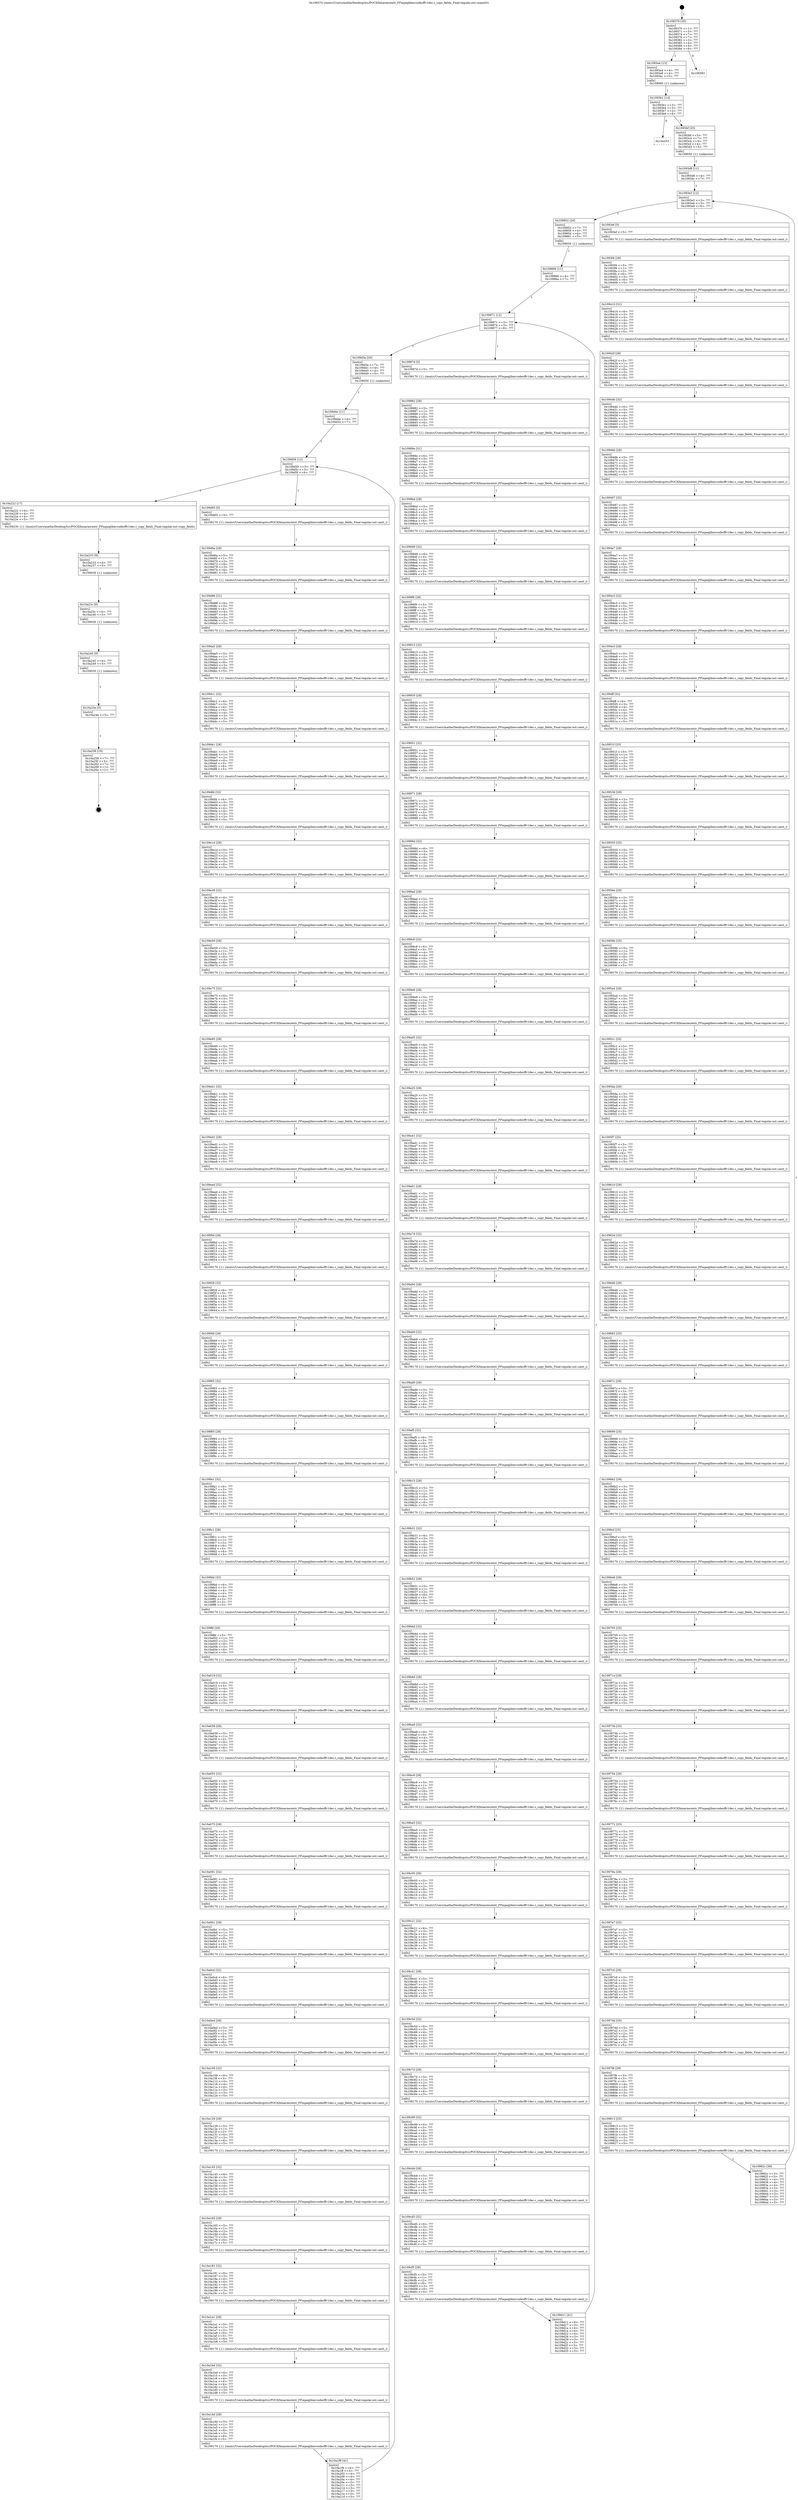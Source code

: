 digraph "0x109370" {
  label = "0x109370 (/mnt/c/Users/mathe/Desktop/tcc/POCII/binaries/extr_FFmpeglibavcodecffv1dec.c_copy_fields_Final-regular.out::main(0))"
  labelloc = "t"
  node[shape=record]

  Entry [label="",width=0.3,height=0.3,shape=circle,fillcolor=black,style=filled]
  "0x109370" [label="{
     0x109370 [35]\l
     | [instrs]\l
     &nbsp;&nbsp;0x109370 \<+1\>: ???\l
     &nbsp;&nbsp;0x109371 \<+3\>: ???\l
     &nbsp;&nbsp;0x109374 \<+7\>: ???\l
     &nbsp;&nbsp;0x10937b \<+7\>: ???\l
     &nbsp;&nbsp;0x109382 \<+3\>: ???\l
     &nbsp;&nbsp;0x109385 \<+4\>: ???\l
     &nbsp;&nbsp;0x109389 \<+4\>: ???\l
     &nbsp;&nbsp;0x10938d \<+6\>: ???\l
  }"]
  "0x1093a4" [label="{
     0x1093a4 [13]\l
     | [instrs]\l
     &nbsp;&nbsp;0x1093a4 \<+4\>: ???\l
     &nbsp;&nbsp;0x1093a8 \<+4\>: ???\l
     &nbsp;&nbsp;0x1093ac \<+5\>: ???\l
     | [calls]\l
     &nbsp;&nbsp;0x109060 \{1\} (unknown)\l
  }"]
  "0x109393" [label="{
     0x109393\l
  }", style=dashed]
  "0x1093b1" [label="{
     0x1093b1 [14]\l
     | [instrs]\l
     &nbsp;&nbsp;0x1093b1 \<+3\>: ???\l
     &nbsp;&nbsp;0x1093b4 \<+3\>: ???\l
     &nbsp;&nbsp;0x1093b7 \<+2\>: ???\l
     &nbsp;&nbsp;0x1093b9 \<+6\>: ???\l
  }"]
  "0x10a253" [label="{
     0x10a253\l
  }", style=dashed]
  "0x1093bf" [label="{
     0x1093bf [25]\l
     | [instrs]\l
     &nbsp;&nbsp;0x1093bf \<+5\>: ???\l
     &nbsp;&nbsp;0x1093c4 \<+7\>: ???\l
     &nbsp;&nbsp;0x1093cb \<+4\>: ???\l
     &nbsp;&nbsp;0x1093cf \<+4\>: ???\l
     &nbsp;&nbsp;0x1093d3 \<+5\>: ???\l
     | [calls]\l
     &nbsp;&nbsp;0x109050 \{1\} (unknown)\l
  }"]
  Exit [label="",width=0.3,height=0.3,shape=circle,fillcolor=black,style=filled,peripheries=2]
  "0x1093e3" [label="{
     0x1093e3 [12]\l
     | [instrs]\l
     &nbsp;&nbsp;0x1093e3 \<+3\>: ???\l
     &nbsp;&nbsp;0x1093e6 \<+3\>: ???\l
     &nbsp;&nbsp;0x1093e9 \<+6\>: ???\l
  }"]
  "0x109852" [label="{
     0x109852 [20]\l
     | [instrs]\l
     &nbsp;&nbsp;0x109852 \<+7\>: ???\l
     &nbsp;&nbsp;0x109859 \<+4\>: ???\l
     &nbsp;&nbsp;0x10985d \<+4\>: ???\l
     &nbsp;&nbsp;0x109861 \<+5\>: ???\l
     | [calls]\l
     &nbsp;&nbsp;0x109050 \{1\} (unknown)\l
  }"]
  "0x1093ef" [label="{
     0x1093ef [5]\l
     | [instrs]\l
     &nbsp;&nbsp;0x1093ef \<+5\>: ???\l
     | [calls]\l
     &nbsp;&nbsp;0x109170 \{1\} (/mnt/c/Users/mathe/Desktop/tcc/POCII/binaries/extr_FFmpeglibavcodecffv1dec.c_copy_fields_Final-regular.out::next_i)\l
  }"]
  "0x1093f4" [label="{
     0x1093f4 [28]\l
     | [instrs]\l
     &nbsp;&nbsp;0x1093f4 \<+5\>: ???\l
     &nbsp;&nbsp;0x1093f9 \<+1\>: ???\l
     &nbsp;&nbsp;0x1093fa \<+2\>: ???\l
     &nbsp;&nbsp;0x1093fc \<+6\>: ???\l
     &nbsp;&nbsp;0x109402 \<+3\>: ???\l
     &nbsp;&nbsp;0x109405 \<+6\>: ???\l
     &nbsp;&nbsp;0x10940b \<+5\>: ???\l
     | [calls]\l
     &nbsp;&nbsp;0x109170 \{1\} (/mnt/c/Users/mathe/Desktop/tcc/POCII/binaries/extr_FFmpeglibavcodecffv1dec.c_copy_fields_Final-regular.out::next_i)\l
  }"]
  "0x109410" [label="{
     0x109410 [31]\l
     | [instrs]\l
     &nbsp;&nbsp;0x109410 \<+6\>: ???\l
     &nbsp;&nbsp;0x109416 \<+3\>: ???\l
     &nbsp;&nbsp;0x109419 \<+4\>: ???\l
     &nbsp;&nbsp;0x10941d \<+4\>: ???\l
     &nbsp;&nbsp;0x109421 \<+4\>: ???\l
     &nbsp;&nbsp;0x109425 \<+3\>: ???\l
     &nbsp;&nbsp;0x109428 \<+2\>: ???\l
     &nbsp;&nbsp;0x10942a \<+5\>: ???\l
     | [calls]\l
     &nbsp;&nbsp;0x109170 \{1\} (/mnt/c/Users/mathe/Desktop/tcc/POCII/binaries/extr_FFmpeglibavcodecffv1dec.c_copy_fields_Final-regular.out::next_i)\l
  }"]
  "0x10942f" [label="{
     0x10942f [28]\l
     | [instrs]\l
     &nbsp;&nbsp;0x10942f \<+5\>: ???\l
     &nbsp;&nbsp;0x109434 \<+1\>: ???\l
     &nbsp;&nbsp;0x109435 \<+2\>: ???\l
     &nbsp;&nbsp;0x109437 \<+6\>: ???\l
     &nbsp;&nbsp;0x10943d \<+3\>: ???\l
     &nbsp;&nbsp;0x109440 \<+6\>: ???\l
     &nbsp;&nbsp;0x109446 \<+5\>: ???\l
     | [calls]\l
     &nbsp;&nbsp;0x109170 \{1\} (/mnt/c/Users/mathe/Desktop/tcc/POCII/binaries/extr_FFmpeglibavcodecffv1dec.c_copy_fields_Final-regular.out::next_i)\l
  }"]
  "0x10944b" [label="{
     0x10944b [32]\l
     | [instrs]\l
     &nbsp;&nbsp;0x10944b \<+6\>: ???\l
     &nbsp;&nbsp;0x109451 \<+3\>: ???\l
     &nbsp;&nbsp;0x109454 \<+4\>: ???\l
     &nbsp;&nbsp;0x109458 \<+4\>: ???\l
     &nbsp;&nbsp;0x10945c \<+4\>: ???\l
     &nbsp;&nbsp;0x109460 \<+3\>: ???\l
     &nbsp;&nbsp;0x109463 \<+3\>: ???\l
     &nbsp;&nbsp;0x109466 \<+5\>: ???\l
     | [calls]\l
     &nbsp;&nbsp;0x109170 \{1\} (/mnt/c/Users/mathe/Desktop/tcc/POCII/binaries/extr_FFmpeglibavcodecffv1dec.c_copy_fields_Final-regular.out::next_i)\l
  }"]
  "0x10946b" [label="{
     0x10946b [28]\l
     | [instrs]\l
     &nbsp;&nbsp;0x10946b \<+5\>: ???\l
     &nbsp;&nbsp;0x109470 \<+1\>: ???\l
     &nbsp;&nbsp;0x109471 \<+2\>: ???\l
     &nbsp;&nbsp;0x109473 \<+6\>: ???\l
     &nbsp;&nbsp;0x109479 \<+3\>: ???\l
     &nbsp;&nbsp;0x10947c \<+6\>: ???\l
     &nbsp;&nbsp;0x109482 \<+5\>: ???\l
     | [calls]\l
     &nbsp;&nbsp;0x109170 \{1\} (/mnt/c/Users/mathe/Desktop/tcc/POCII/binaries/extr_FFmpeglibavcodecffv1dec.c_copy_fields_Final-regular.out::next_i)\l
  }"]
  "0x109487" [label="{
     0x109487 [32]\l
     | [instrs]\l
     &nbsp;&nbsp;0x109487 \<+6\>: ???\l
     &nbsp;&nbsp;0x10948d \<+3\>: ???\l
     &nbsp;&nbsp;0x109490 \<+4\>: ???\l
     &nbsp;&nbsp;0x109494 \<+4\>: ???\l
     &nbsp;&nbsp;0x109498 \<+4\>: ???\l
     &nbsp;&nbsp;0x10949c \<+3\>: ???\l
     &nbsp;&nbsp;0x10949f \<+3\>: ???\l
     &nbsp;&nbsp;0x1094a2 \<+5\>: ???\l
     | [calls]\l
     &nbsp;&nbsp;0x109170 \{1\} (/mnt/c/Users/mathe/Desktop/tcc/POCII/binaries/extr_FFmpeglibavcodecffv1dec.c_copy_fields_Final-regular.out::next_i)\l
  }"]
  "0x1094a7" [label="{
     0x1094a7 [28]\l
     | [instrs]\l
     &nbsp;&nbsp;0x1094a7 \<+5\>: ???\l
     &nbsp;&nbsp;0x1094ac \<+1\>: ???\l
     &nbsp;&nbsp;0x1094ad \<+2\>: ???\l
     &nbsp;&nbsp;0x1094af \<+6\>: ???\l
     &nbsp;&nbsp;0x1094b5 \<+3\>: ???\l
     &nbsp;&nbsp;0x1094b8 \<+6\>: ???\l
     &nbsp;&nbsp;0x1094be \<+5\>: ???\l
     | [calls]\l
     &nbsp;&nbsp;0x109170 \{1\} (/mnt/c/Users/mathe/Desktop/tcc/POCII/binaries/extr_FFmpeglibavcodecffv1dec.c_copy_fields_Final-regular.out::next_i)\l
  }"]
  "0x1094c3" [label="{
     0x1094c3 [32]\l
     | [instrs]\l
     &nbsp;&nbsp;0x1094c3 \<+6\>: ???\l
     &nbsp;&nbsp;0x1094c9 \<+3\>: ???\l
     &nbsp;&nbsp;0x1094cc \<+4\>: ???\l
     &nbsp;&nbsp;0x1094d0 \<+4\>: ???\l
     &nbsp;&nbsp;0x1094d4 \<+4\>: ???\l
     &nbsp;&nbsp;0x1094d8 \<+3\>: ???\l
     &nbsp;&nbsp;0x1094db \<+3\>: ???\l
     &nbsp;&nbsp;0x1094de \<+5\>: ???\l
     | [calls]\l
     &nbsp;&nbsp;0x109170 \{1\} (/mnt/c/Users/mathe/Desktop/tcc/POCII/binaries/extr_FFmpeglibavcodecffv1dec.c_copy_fields_Final-regular.out::next_i)\l
  }"]
  "0x1094e3" [label="{
     0x1094e3 [28]\l
     | [instrs]\l
     &nbsp;&nbsp;0x1094e3 \<+5\>: ???\l
     &nbsp;&nbsp;0x1094e8 \<+1\>: ???\l
     &nbsp;&nbsp;0x1094e9 \<+2\>: ???\l
     &nbsp;&nbsp;0x1094eb \<+6\>: ???\l
     &nbsp;&nbsp;0x1094f1 \<+3\>: ???\l
     &nbsp;&nbsp;0x1094f4 \<+6\>: ???\l
     &nbsp;&nbsp;0x1094fa \<+5\>: ???\l
     | [calls]\l
     &nbsp;&nbsp;0x109170 \{1\} (/mnt/c/Users/mathe/Desktop/tcc/POCII/binaries/extr_FFmpeglibavcodecffv1dec.c_copy_fields_Final-regular.out::next_i)\l
  }"]
  "0x1094ff" [label="{
     0x1094ff [32]\l
     | [instrs]\l
     &nbsp;&nbsp;0x1094ff \<+6\>: ???\l
     &nbsp;&nbsp;0x109505 \<+3\>: ???\l
     &nbsp;&nbsp;0x109508 \<+4\>: ???\l
     &nbsp;&nbsp;0x10950c \<+4\>: ???\l
     &nbsp;&nbsp;0x109510 \<+4\>: ???\l
     &nbsp;&nbsp;0x109514 \<+3\>: ???\l
     &nbsp;&nbsp;0x109517 \<+3\>: ???\l
     &nbsp;&nbsp;0x10951a \<+5\>: ???\l
     | [calls]\l
     &nbsp;&nbsp;0x109170 \{1\} (/mnt/c/Users/mathe/Desktop/tcc/POCII/binaries/extr_FFmpeglibavcodecffv1dec.c_copy_fields_Final-regular.out::next_i)\l
  }"]
  "0x10951f" [label="{
     0x10951f [25]\l
     | [instrs]\l
     &nbsp;&nbsp;0x10951f \<+5\>: ???\l
     &nbsp;&nbsp;0x109524 \<+1\>: ???\l
     &nbsp;&nbsp;0x109525 \<+2\>: ???\l
     &nbsp;&nbsp;0x109527 \<+6\>: ???\l
     &nbsp;&nbsp;0x10952d \<+3\>: ???\l
     &nbsp;&nbsp;0x109530 \<+3\>: ???\l
     &nbsp;&nbsp;0x109533 \<+5\>: ???\l
     | [calls]\l
     &nbsp;&nbsp;0x109170 \{1\} (/mnt/c/Users/mathe/Desktop/tcc/POCII/binaries/extr_FFmpeglibavcodecffv1dec.c_copy_fields_Final-regular.out::next_i)\l
  }"]
  "0x109538" [label="{
     0x109538 [29]\l
     | [instrs]\l
     &nbsp;&nbsp;0x109538 \<+3\>: ???\l
     &nbsp;&nbsp;0x10953b \<+3\>: ???\l
     &nbsp;&nbsp;0x10953e \<+4\>: ???\l
     &nbsp;&nbsp;0x109542 \<+4\>: ???\l
     &nbsp;&nbsp;0x109546 \<+4\>: ???\l
     &nbsp;&nbsp;0x10954a \<+3\>: ???\l
     &nbsp;&nbsp;0x10954d \<+3\>: ???\l
     &nbsp;&nbsp;0x109550 \<+5\>: ???\l
     | [calls]\l
     &nbsp;&nbsp;0x109170 \{1\} (/mnt/c/Users/mathe/Desktop/tcc/POCII/binaries/extr_FFmpeglibavcodecffv1dec.c_copy_fields_Final-regular.out::next_i)\l
  }"]
  "0x109555" [label="{
     0x109555 [25]\l
     | [instrs]\l
     &nbsp;&nbsp;0x109555 \<+5\>: ???\l
     &nbsp;&nbsp;0x10955a \<+1\>: ???\l
     &nbsp;&nbsp;0x10955b \<+2\>: ???\l
     &nbsp;&nbsp;0x10955d \<+6\>: ???\l
     &nbsp;&nbsp;0x109563 \<+3\>: ???\l
     &nbsp;&nbsp;0x109566 \<+3\>: ???\l
     &nbsp;&nbsp;0x109569 \<+5\>: ???\l
     | [calls]\l
     &nbsp;&nbsp;0x109170 \{1\} (/mnt/c/Users/mathe/Desktop/tcc/POCII/binaries/extr_FFmpeglibavcodecffv1dec.c_copy_fields_Final-regular.out::next_i)\l
  }"]
  "0x10956e" [label="{
     0x10956e [29]\l
     | [instrs]\l
     &nbsp;&nbsp;0x10956e \<+3\>: ???\l
     &nbsp;&nbsp;0x109571 \<+3\>: ???\l
     &nbsp;&nbsp;0x109574 \<+4\>: ???\l
     &nbsp;&nbsp;0x109578 \<+4\>: ???\l
     &nbsp;&nbsp;0x10957c \<+4\>: ???\l
     &nbsp;&nbsp;0x109580 \<+3\>: ???\l
     &nbsp;&nbsp;0x109583 \<+3\>: ???\l
     &nbsp;&nbsp;0x109586 \<+5\>: ???\l
     | [calls]\l
     &nbsp;&nbsp;0x109170 \{1\} (/mnt/c/Users/mathe/Desktop/tcc/POCII/binaries/extr_FFmpeglibavcodecffv1dec.c_copy_fields_Final-regular.out::next_i)\l
  }"]
  "0x10958b" [label="{
     0x10958b [25]\l
     | [instrs]\l
     &nbsp;&nbsp;0x10958b \<+5\>: ???\l
     &nbsp;&nbsp;0x109590 \<+1\>: ???\l
     &nbsp;&nbsp;0x109591 \<+2\>: ???\l
     &nbsp;&nbsp;0x109593 \<+6\>: ???\l
     &nbsp;&nbsp;0x109599 \<+3\>: ???\l
     &nbsp;&nbsp;0x10959c \<+3\>: ???\l
     &nbsp;&nbsp;0x10959f \<+5\>: ???\l
     | [calls]\l
     &nbsp;&nbsp;0x109170 \{1\} (/mnt/c/Users/mathe/Desktop/tcc/POCII/binaries/extr_FFmpeglibavcodecffv1dec.c_copy_fields_Final-regular.out::next_i)\l
  }"]
  "0x1095a4" [label="{
     0x1095a4 [29]\l
     | [instrs]\l
     &nbsp;&nbsp;0x1095a4 \<+3\>: ???\l
     &nbsp;&nbsp;0x1095a7 \<+3\>: ???\l
     &nbsp;&nbsp;0x1095aa \<+4\>: ???\l
     &nbsp;&nbsp;0x1095ae \<+4\>: ???\l
     &nbsp;&nbsp;0x1095b2 \<+4\>: ???\l
     &nbsp;&nbsp;0x1095b6 \<+3\>: ???\l
     &nbsp;&nbsp;0x1095b9 \<+3\>: ???\l
     &nbsp;&nbsp;0x1095bc \<+5\>: ???\l
     | [calls]\l
     &nbsp;&nbsp;0x109170 \{1\} (/mnt/c/Users/mathe/Desktop/tcc/POCII/binaries/extr_FFmpeglibavcodecffv1dec.c_copy_fields_Final-regular.out::next_i)\l
  }"]
  "0x1095c1" [label="{
     0x1095c1 [25]\l
     | [instrs]\l
     &nbsp;&nbsp;0x1095c1 \<+5\>: ???\l
     &nbsp;&nbsp;0x1095c6 \<+1\>: ???\l
     &nbsp;&nbsp;0x1095c7 \<+2\>: ???\l
     &nbsp;&nbsp;0x1095c9 \<+6\>: ???\l
     &nbsp;&nbsp;0x1095cf \<+3\>: ???\l
     &nbsp;&nbsp;0x1095d2 \<+3\>: ???\l
     &nbsp;&nbsp;0x1095d5 \<+5\>: ???\l
     | [calls]\l
     &nbsp;&nbsp;0x109170 \{1\} (/mnt/c/Users/mathe/Desktop/tcc/POCII/binaries/extr_FFmpeglibavcodecffv1dec.c_copy_fields_Final-regular.out::next_i)\l
  }"]
  "0x1095da" [label="{
     0x1095da [29]\l
     | [instrs]\l
     &nbsp;&nbsp;0x1095da \<+3\>: ???\l
     &nbsp;&nbsp;0x1095dd \<+3\>: ???\l
     &nbsp;&nbsp;0x1095e0 \<+4\>: ???\l
     &nbsp;&nbsp;0x1095e4 \<+4\>: ???\l
     &nbsp;&nbsp;0x1095e8 \<+4\>: ???\l
     &nbsp;&nbsp;0x1095ec \<+3\>: ???\l
     &nbsp;&nbsp;0x1095ef \<+3\>: ???\l
     &nbsp;&nbsp;0x1095f2 \<+5\>: ???\l
     | [calls]\l
     &nbsp;&nbsp;0x109170 \{1\} (/mnt/c/Users/mathe/Desktop/tcc/POCII/binaries/extr_FFmpeglibavcodecffv1dec.c_copy_fields_Final-regular.out::next_i)\l
  }"]
  "0x1095f7" [label="{
     0x1095f7 [25]\l
     | [instrs]\l
     &nbsp;&nbsp;0x1095f7 \<+5\>: ???\l
     &nbsp;&nbsp;0x1095fc \<+1\>: ???\l
     &nbsp;&nbsp;0x1095fd \<+2\>: ???\l
     &nbsp;&nbsp;0x1095ff \<+6\>: ???\l
     &nbsp;&nbsp;0x109605 \<+3\>: ???\l
     &nbsp;&nbsp;0x109608 \<+3\>: ???\l
     &nbsp;&nbsp;0x10960b \<+5\>: ???\l
     | [calls]\l
     &nbsp;&nbsp;0x109170 \{1\} (/mnt/c/Users/mathe/Desktop/tcc/POCII/binaries/extr_FFmpeglibavcodecffv1dec.c_copy_fields_Final-regular.out::next_i)\l
  }"]
  "0x109610" [label="{
     0x109610 [29]\l
     | [instrs]\l
     &nbsp;&nbsp;0x109610 \<+3\>: ???\l
     &nbsp;&nbsp;0x109613 \<+3\>: ???\l
     &nbsp;&nbsp;0x109616 \<+4\>: ???\l
     &nbsp;&nbsp;0x10961a \<+4\>: ???\l
     &nbsp;&nbsp;0x10961e \<+4\>: ???\l
     &nbsp;&nbsp;0x109622 \<+3\>: ???\l
     &nbsp;&nbsp;0x109625 \<+3\>: ???\l
     &nbsp;&nbsp;0x109628 \<+5\>: ???\l
     | [calls]\l
     &nbsp;&nbsp;0x109170 \{1\} (/mnt/c/Users/mathe/Desktop/tcc/POCII/binaries/extr_FFmpeglibavcodecffv1dec.c_copy_fields_Final-regular.out::next_i)\l
  }"]
  "0x10962d" [label="{
     0x10962d [25]\l
     | [instrs]\l
     &nbsp;&nbsp;0x10962d \<+5\>: ???\l
     &nbsp;&nbsp;0x109632 \<+1\>: ???\l
     &nbsp;&nbsp;0x109633 \<+2\>: ???\l
     &nbsp;&nbsp;0x109635 \<+6\>: ???\l
     &nbsp;&nbsp;0x10963b \<+3\>: ???\l
     &nbsp;&nbsp;0x10963e \<+3\>: ???\l
     &nbsp;&nbsp;0x109641 \<+5\>: ???\l
     | [calls]\l
     &nbsp;&nbsp;0x109170 \{1\} (/mnt/c/Users/mathe/Desktop/tcc/POCII/binaries/extr_FFmpeglibavcodecffv1dec.c_copy_fields_Final-regular.out::next_i)\l
  }"]
  "0x109646" [label="{
     0x109646 [29]\l
     | [instrs]\l
     &nbsp;&nbsp;0x109646 \<+3\>: ???\l
     &nbsp;&nbsp;0x109649 \<+3\>: ???\l
     &nbsp;&nbsp;0x10964c \<+4\>: ???\l
     &nbsp;&nbsp;0x109650 \<+4\>: ???\l
     &nbsp;&nbsp;0x109654 \<+4\>: ???\l
     &nbsp;&nbsp;0x109658 \<+3\>: ???\l
     &nbsp;&nbsp;0x10965b \<+3\>: ???\l
     &nbsp;&nbsp;0x10965e \<+5\>: ???\l
     | [calls]\l
     &nbsp;&nbsp;0x109170 \{1\} (/mnt/c/Users/mathe/Desktop/tcc/POCII/binaries/extr_FFmpeglibavcodecffv1dec.c_copy_fields_Final-regular.out::next_i)\l
  }"]
  "0x109663" [label="{
     0x109663 [25]\l
     | [instrs]\l
     &nbsp;&nbsp;0x109663 \<+5\>: ???\l
     &nbsp;&nbsp;0x109668 \<+1\>: ???\l
     &nbsp;&nbsp;0x109669 \<+2\>: ???\l
     &nbsp;&nbsp;0x10966b \<+6\>: ???\l
     &nbsp;&nbsp;0x109671 \<+3\>: ???\l
     &nbsp;&nbsp;0x109674 \<+3\>: ???\l
     &nbsp;&nbsp;0x109677 \<+5\>: ???\l
     | [calls]\l
     &nbsp;&nbsp;0x109170 \{1\} (/mnt/c/Users/mathe/Desktop/tcc/POCII/binaries/extr_FFmpeglibavcodecffv1dec.c_copy_fields_Final-regular.out::next_i)\l
  }"]
  "0x10967c" [label="{
     0x10967c [29]\l
     | [instrs]\l
     &nbsp;&nbsp;0x10967c \<+3\>: ???\l
     &nbsp;&nbsp;0x10967f \<+3\>: ???\l
     &nbsp;&nbsp;0x109682 \<+4\>: ???\l
     &nbsp;&nbsp;0x109686 \<+4\>: ???\l
     &nbsp;&nbsp;0x10968a \<+4\>: ???\l
     &nbsp;&nbsp;0x10968e \<+3\>: ???\l
     &nbsp;&nbsp;0x109691 \<+3\>: ???\l
     &nbsp;&nbsp;0x109694 \<+5\>: ???\l
     | [calls]\l
     &nbsp;&nbsp;0x109170 \{1\} (/mnt/c/Users/mathe/Desktop/tcc/POCII/binaries/extr_FFmpeglibavcodecffv1dec.c_copy_fields_Final-regular.out::next_i)\l
  }"]
  "0x109699" [label="{
     0x109699 [25]\l
     | [instrs]\l
     &nbsp;&nbsp;0x109699 \<+5\>: ???\l
     &nbsp;&nbsp;0x10969e \<+1\>: ???\l
     &nbsp;&nbsp;0x10969f \<+2\>: ???\l
     &nbsp;&nbsp;0x1096a1 \<+6\>: ???\l
     &nbsp;&nbsp;0x1096a7 \<+3\>: ???\l
     &nbsp;&nbsp;0x1096aa \<+3\>: ???\l
     &nbsp;&nbsp;0x1096ad \<+5\>: ???\l
     | [calls]\l
     &nbsp;&nbsp;0x109170 \{1\} (/mnt/c/Users/mathe/Desktop/tcc/POCII/binaries/extr_FFmpeglibavcodecffv1dec.c_copy_fields_Final-regular.out::next_i)\l
  }"]
  "0x1096b2" [label="{
     0x1096b2 [29]\l
     | [instrs]\l
     &nbsp;&nbsp;0x1096b2 \<+3\>: ???\l
     &nbsp;&nbsp;0x1096b5 \<+3\>: ???\l
     &nbsp;&nbsp;0x1096b8 \<+4\>: ???\l
     &nbsp;&nbsp;0x1096bc \<+4\>: ???\l
     &nbsp;&nbsp;0x1096c0 \<+4\>: ???\l
     &nbsp;&nbsp;0x1096c4 \<+3\>: ???\l
     &nbsp;&nbsp;0x1096c7 \<+3\>: ???\l
     &nbsp;&nbsp;0x1096ca \<+5\>: ???\l
     | [calls]\l
     &nbsp;&nbsp;0x109170 \{1\} (/mnt/c/Users/mathe/Desktop/tcc/POCII/binaries/extr_FFmpeglibavcodecffv1dec.c_copy_fields_Final-regular.out::next_i)\l
  }"]
  "0x1096cf" [label="{
     0x1096cf [25]\l
     | [instrs]\l
     &nbsp;&nbsp;0x1096cf \<+5\>: ???\l
     &nbsp;&nbsp;0x1096d4 \<+1\>: ???\l
     &nbsp;&nbsp;0x1096d5 \<+2\>: ???\l
     &nbsp;&nbsp;0x1096d7 \<+6\>: ???\l
     &nbsp;&nbsp;0x1096dd \<+3\>: ???\l
     &nbsp;&nbsp;0x1096e0 \<+3\>: ???\l
     &nbsp;&nbsp;0x1096e3 \<+5\>: ???\l
     | [calls]\l
     &nbsp;&nbsp;0x109170 \{1\} (/mnt/c/Users/mathe/Desktop/tcc/POCII/binaries/extr_FFmpeglibavcodecffv1dec.c_copy_fields_Final-regular.out::next_i)\l
  }"]
  "0x1096e8" [label="{
     0x1096e8 [29]\l
     | [instrs]\l
     &nbsp;&nbsp;0x1096e8 \<+3\>: ???\l
     &nbsp;&nbsp;0x1096eb \<+3\>: ???\l
     &nbsp;&nbsp;0x1096ee \<+4\>: ???\l
     &nbsp;&nbsp;0x1096f2 \<+4\>: ???\l
     &nbsp;&nbsp;0x1096f6 \<+4\>: ???\l
     &nbsp;&nbsp;0x1096fa \<+3\>: ???\l
     &nbsp;&nbsp;0x1096fd \<+3\>: ???\l
     &nbsp;&nbsp;0x109700 \<+5\>: ???\l
     | [calls]\l
     &nbsp;&nbsp;0x109170 \{1\} (/mnt/c/Users/mathe/Desktop/tcc/POCII/binaries/extr_FFmpeglibavcodecffv1dec.c_copy_fields_Final-regular.out::next_i)\l
  }"]
  "0x109705" [label="{
     0x109705 [25]\l
     | [instrs]\l
     &nbsp;&nbsp;0x109705 \<+5\>: ???\l
     &nbsp;&nbsp;0x10970a \<+1\>: ???\l
     &nbsp;&nbsp;0x10970b \<+2\>: ???\l
     &nbsp;&nbsp;0x10970d \<+6\>: ???\l
     &nbsp;&nbsp;0x109713 \<+3\>: ???\l
     &nbsp;&nbsp;0x109716 \<+3\>: ???\l
     &nbsp;&nbsp;0x109719 \<+5\>: ???\l
     | [calls]\l
     &nbsp;&nbsp;0x109170 \{1\} (/mnt/c/Users/mathe/Desktop/tcc/POCII/binaries/extr_FFmpeglibavcodecffv1dec.c_copy_fields_Final-regular.out::next_i)\l
  }"]
  "0x10971e" [label="{
     0x10971e [29]\l
     | [instrs]\l
     &nbsp;&nbsp;0x10971e \<+3\>: ???\l
     &nbsp;&nbsp;0x109721 \<+3\>: ???\l
     &nbsp;&nbsp;0x109724 \<+4\>: ???\l
     &nbsp;&nbsp;0x109728 \<+4\>: ???\l
     &nbsp;&nbsp;0x10972c \<+4\>: ???\l
     &nbsp;&nbsp;0x109730 \<+3\>: ???\l
     &nbsp;&nbsp;0x109733 \<+3\>: ???\l
     &nbsp;&nbsp;0x109736 \<+5\>: ???\l
     | [calls]\l
     &nbsp;&nbsp;0x109170 \{1\} (/mnt/c/Users/mathe/Desktop/tcc/POCII/binaries/extr_FFmpeglibavcodecffv1dec.c_copy_fields_Final-regular.out::next_i)\l
  }"]
  "0x10973b" [label="{
     0x10973b [25]\l
     | [instrs]\l
     &nbsp;&nbsp;0x10973b \<+5\>: ???\l
     &nbsp;&nbsp;0x109740 \<+1\>: ???\l
     &nbsp;&nbsp;0x109741 \<+2\>: ???\l
     &nbsp;&nbsp;0x109743 \<+6\>: ???\l
     &nbsp;&nbsp;0x109749 \<+3\>: ???\l
     &nbsp;&nbsp;0x10974c \<+3\>: ???\l
     &nbsp;&nbsp;0x10974f \<+5\>: ???\l
     | [calls]\l
     &nbsp;&nbsp;0x109170 \{1\} (/mnt/c/Users/mathe/Desktop/tcc/POCII/binaries/extr_FFmpeglibavcodecffv1dec.c_copy_fields_Final-regular.out::next_i)\l
  }"]
  "0x109754" [label="{
     0x109754 [29]\l
     | [instrs]\l
     &nbsp;&nbsp;0x109754 \<+3\>: ???\l
     &nbsp;&nbsp;0x109757 \<+3\>: ???\l
     &nbsp;&nbsp;0x10975a \<+4\>: ???\l
     &nbsp;&nbsp;0x10975e \<+4\>: ???\l
     &nbsp;&nbsp;0x109762 \<+4\>: ???\l
     &nbsp;&nbsp;0x109766 \<+3\>: ???\l
     &nbsp;&nbsp;0x109769 \<+3\>: ???\l
     &nbsp;&nbsp;0x10976c \<+5\>: ???\l
     | [calls]\l
     &nbsp;&nbsp;0x109170 \{1\} (/mnt/c/Users/mathe/Desktop/tcc/POCII/binaries/extr_FFmpeglibavcodecffv1dec.c_copy_fields_Final-regular.out::next_i)\l
  }"]
  "0x109771" [label="{
     0x109771 [25]\l
     | [instrs]\l
     &nbsp;&nbsp;0x109771 \<+5\>: ???\l
     &nbsp;&nbsp;0x109776 \<+1\>: ???\l
     &nbsp;&nbsp;0x109777 \<+2\>: ???\l
     &nbsp;&nbsp;0x109779 \<+6\>: ???\l
     &nbsp;&nbsp;0x10977f \<+3\>: ???\l
     &nbsp;&nbsp;0x109782 \<+3\>: ???\l
     &nbsp;&nbsp;0x109785 \<+5\>: ???\l
     | [calls]\l
     &nbsp;&nbsp;0x109170 \{1\} (/mnt/c/Users/mathe/Desktop/tcc/POCII/binaries/extr_FFmpeglibavcodecffv1dec.c_copy_fields_Final-regular.out::next_i)\l
  }"]
  "0x10978a" [label="{
     0x10978a [29]\l
     | [instrs]\l
     &nbsp;&nbsp;0x10978a \<+3\>: ???\l
     &nbsp;&nbsp;0x10978d \<+3\>: ???\l
     &nbsp;&nbsp;0x109790 \<+4\>: ???\l
     &nbsp;&nbsp;0x109794 \<+4\>: ???\l
     &nbsp;&nbsp;0x109798 \<+4\>: ???\l
     &nbsp;&nbsp;0x10979c \<+3\>: ???\l
     &nbsp;&nbsp;0x10979f \<+3\>: ???\l
     &nbsp;&nbsp;0x1097a2 \<+5\>: ???\l
     | [calls]\l
     &nbsp;&nbsp;0x109170 \{1\} (/mnt/c/Users/mathe/Desktop/tcc/POCII/binaries/extr_FFmpeglibavcodecffv1dec.c_copy_fields_Final-regular.out::next_i)\l
  }"]
  "0x1097a7" [label="{
     0x1097a7 [25]\l
     | [instrs]\l
     &nbsp;&nbsp;0x1097a7 \<+5\>: ???\l
     &nbsp;&nbsp;0x1097ac \<+1\>: ???\l
     &nbsp;&nbsp;0x1097ad \<+2\>: ???\l
     &nbsp;&nbsp;0x1097af \<+6\>: ???\l
     &nbsp;&nbsp;0x1097b5 \<+3\>: ???\l
     &nbsp;&nbsp;0x1097b8 \<+3\>: ???\l
     &nbsp;&nbsp;0x1097bb \<+5\>: ???\l
     | [calls]\l
     &nbsp;&nbsp;0x109170 \{1\} (/mnt/c/Users/mathe/Desktop/tcc/POCII/binaries/extr_FFmpeglibavcodecffv1dec.c_copy_fields_Final-regular.out::next_i)\l
  }"]
  "0x1097c0" [label="{
     0x1097c0 [29]\l
     | [instrs]\l
     &nbsp;&nbsp;0x1097c0 \<+3\>: ???\l
     &nbsp;&nbsp;0x1097c3 \<+3\>: ???\l
     &nbsp;&nbsp;0x1097c6 \<+4\>: ???\l
     &nbsp;&nbsp;0x1097ca \<+4\>: ???\l
     &nbsp;&nbsp;0x1097ce \<+4\>: ???\l
     &nbsp;&nbsp;0x1097d2 \<+3\>: ???\l
     &nbsp;&nbsp;0x1097d5 \<+3\>: ???\l
     &nbsp;&nbsp;0x1097d8 \<+5\>: ???\l
     | [calls]\l
     &nbsp;&nbsp;0x109170 \{1\} (/mnt/c/Users/mathe/Desktop/tcc/POCII/binaries/extr_FFmpeglibavcodecffv1dec.c_copy_fields_Final-regular.out::next_i)\l
  }"]
  "0x1097dd" [label="{
     0x1097dd [25]\l
     | [instrs]\l
     &nbsp;&nbsp;0x1097dd \<+5\>: ???\l
     &nbsp;&nbsp;0x1097e2 \<+1\>: ???\l
     &nbsp;&nbsp;0x1097e3 \<+2\>: ???\l
     &nbsp;&nbsp;0x1097e5 \<+6\>: ???\l
     &nbsp;&nbsp;0x1097eb \<+3\>: ???\l
     &nbsp;&nbsp;0x1097ee \<+3\>: ???\l
     &nbsp;&nbsp;0x1097f1 \<+5\>: ???\l
     | [calls]\l
     &nbsp;&nbsp;0x109170 \{1\} (/mnt/c/Users/mathe/Desktop/tcc/POCII/binaries/extr_FFmpeglibavcodecffv1dec.c_copy_fields_Final-regular.out::next_i)\l
  }"]
  "0x1097f6" [label="{
     0x1097f6 [29]\l
     | [instrs]\l
     &nbsp;&nbsp;0x1097f6 \<+3\>: ???\l
     &nbsp;&nbsp;0x1097f9 \<+3\>: ???\l
     &nbsp;&nbsp;0x1097fc \<+4\>: ???\l
     &nbsp;&nbsp;0x109800 \<+4\>: ???\l
     &nbsp;&nbsp;0x109804 \<+4\>: ???\l
     &nbsp;&nbsp;0x109808 \<+3\>: ???\l
     &nbsp;&nbsp;0x10980b \<+3\>: ???\l
     &nbsp;&nbsp;0x10980e \<+5\>: ???\l
     | [calls]\l
     &nbsp;&nbsp;0x109170 \{1\} (/mnt/c/Users/mathe/Desktop/tcc/POCII/binaries/extr_FFmpeglibavcodecffv1dec.c_copy_fields_Final-regular.out::next_i)\l
  }"]
  "0x109813" [label="{
     0x109813 [25]\l
     | [instrs]\l
     &nbsp;&nbsp;0x109813 \<+5\>: ???\l
     &nbsp;&nbsp;0x109818 \<+1\>: ???\l
     &nbsp;&nbsp;0x109819 \<+2\>: ???\l
     &nbsp;&nbsp;0x10981b \<+6\>: ???\l
     &nbsp;&nbsp;0x109821 \<+3\>: ???\l
     &nbsp;&nbsp;0x109824 \<+3\>: ???\l
     &nbsp;&nbsp;0x109827 \<+5\>: ???\l
     | [calls]\l
     &nbsp;&nbsp;0x109170 \{1\} (/mnt/c/Users/mathe/Desktop/tcc/POCII/binaries/extr_FFmpeglibavcodecffv1dec.c_copy_fields_Final-regular.out::next_i)\l
  }"]
  "0x10982c" [label="{
     0x10982c [38]\l
     | [instrs]\l
     &nbsp;&nbsp;0x10982c \<+3\>: ???\l
     &nbsp;&nbsp;0x10982f \<+3\>: ???\l
     &nbsp;&nbsp;0x109832 \<+4\>: ???\l
     &nbsp;&nbsp;0x109836 \<+4\>: ???\l
     &nbsp;&nbsp;0x10983a \<+4\>: ???\l
     &nbsp;&nbsp;0x10983e \<+3\>: ???\l
     &nbsp;&nbsp;0x109841 \<+3\>: ???\l
     &nbsp;&nbsp;0x109844 \<+3\>: ???\l
     &nbsp;&nbsp;0x109847 \<+3\>: ???\l
     &nbsp;&nbsp;0x10984a \<+3\>: ???\l
     &nbsp;&nbsp;0x10984d \<+5\>: ???\l
  }"]
  "0x1093d8" [label="{
     0x1093d8 [11]\l
     | [instrs]\l
     &nbsp;&nbsp;0x1093d8 \<+4\>: ???\l
     &nbsp;&nbsp;0x1093dc \<+7\>: ???\l
  }"]
  "0x109871" [label="{
     0x109871 [12]\l
     | [instrs]\l
     &nbsp;&nbsp;0x109871 \<+3\>: ???\l
     &nbsp;&nbsp;0x109874 \<+3\>: ???\l
     &nbsp;&nbsp;0x109877 \<+6\>: ???\l
  }"]
  "0x109d3a" [label="{
     0x109d3a [20]\l
     | [instrs]\l
     &nbsp;&nbsp;0x109d3a \<+7\>: ???\l
     &nbsp;&nbsp;0x109d41 \<+4\>: ???\l
     &nbsp;&nbsp;0x109d45 \<+4\>: ???\l
     &nbsp;&nbsp;0x109d49 \<+5\>: ???\l
     | [calls]\l
     &nbsp;&nbsp;0x109050 \{1\} (unknown)\l
  }"]
  "0x10987d" [label="{
     0x10987d [5]\l
     | [instrs]\l
     &nbsp;&nbsp;0x10987d \<+5\>: ???\l
     | [calls]\l
     &nbsp;&nbsp;0x109170 \{1\} (/mnt/c/Users/mathe/Desktop/tcc/POCII/binaries/extr_FFmpeglibavcodecffv1dec.c_copy_fields_Final-regular.out::next_i)\l
  }"]
  "0x109882" [label="{
     0x109882 [28]\l
     | [instrs]\l
     &nbsp;&nbsp;0x109882 \<+5\>: ???\l
     &nbsp;&nbsp;0x109887 \<+1\>: ???\l
     &nbsp;&nbsp;0x109888 \<+2\>: ???\l
     &nbsp;&nbsp;0x10988a \<+6\>: ???\l
     &nbsp;&nbsp;0x109890 \<+3\>: ???\l
     &nbsp;&nbsp;0x109893 \<+6\>: ???\l
     &nbsp;&nbsp;0x109899 \<+5\>: ???\l
     | [calls]\l
     &nbsp;&nbsp;0x109170 \{1\} (/mnt/c/Users/mathe/Desktop/tcc/POCII/binaries/extr_FFmpeglibavcodecffv1dec.c_copy_fields_Final-regular.out::next_i)\l
  }"]
  "0x10989e" [label="{
     0x10989e [31]\l
     | [instrs]\l
     &nbsp;&nbsp;0x10989e \<+6\>: ???\l
     &nbsp;&nbsp;0x1098a4 \<+3\>: ???\l
     &nbsp;&nbsp;0x1098a7 \<+4\>: ???\l
     &nbsp;&nbsp;0x1098ab \<+4\>: ???\l
     &nbsp;&nbsp;0x1098af \<+4\>: ???\l
     &nbsp;&nbsp;0x1098b3 \<+3\>: ???\l
     &nbsp;&nbsp;0x1098b6 \<+2\>: ???\l
     &nbsp;&nbsp;0x1098b8 \<+5\>: ???\l
     | [calls]\l
     &nbsp;&nbsp;0x109170 \{1\} (/mnt/c/Users/mathe/Desktop/tcc/POCII/binaries/extr_FFmpeglibavcodecffv1dec.c_copy_fields_Final-regular.out::next_i)\l
  }"]
  "0x1098bd" [label="{
     0x1098bd [28]\l
     | [instrs]\l
     &nbsp;&nbsp;0x1098bd \<+5\>: ???\l
     &nbsp;&nbsp;0x1098c2 \<+1\>: ???\l
     &nbsp;&nbsp;0x1098c3 \<+2\>: ???\l
     &nbsp;&nbsp;0x1098c5 \<+6\>: ???\l
     &nbsp;&nbsp;0x1098cb \<+3\>: ???\l
     &nbsp;&nbsp;0x1098ce \<+6\>: ???\l
     &nbsp;&nbsp;0x1098d4 \<+5\>: ???\l
     | [calls]\l
     &nbsp;&nbsp;0x109170 \{1\} (/mnt/c/Users/mathe/Desktop/tcc/POCII/binaries/extr_FFmpeglibavcodecffv1dec.c_copy_fields_Final-regular.out::next_i)\l
  }"]
  "0x1098d9" [label="{
     0x1098d9 [32]\l
     | [instrs]\l
     &nbsp;&nbsp;0x1098d9 \<+6\>: ???\l
     &nbsp;&nbsp;0x1098df \<+3\>: ???\l
     &nbsp;&nbsp;0x1098e2 \<+4\>: ???\l
     &nbsp;&nbsp;0x1098e6 \<+4\>: ???\l
     &nbsp;&nbsp;0x1098ea \<+4\>: ???\l
     &nbsp;&nbsp;0x1098ee \<+3\>: ???\l
     &nbsp;&nbsp;0x1098f1 \<+3\>: ???\l
     &nbsp;&nbsp;0x1098f4 \<+5\>: ???\l
     | [calls]\l
     &nbsp;&nbsp;0x109170 \{1\} (/mnt/c/Users/mathe/Desktop/tcc/POCII/binaries/extr_FFmpeglibavcodecffv1dec.c_copy_fields_Final-regular.out::next_i)\l
  }"]
  "0x1098f9" [label="{
     0x1098f9 [28]\l
     | [instrs]\l
     &nbsp;&nbsp;0x1098f9 \<+5\>: ???\l
     &nbsp;&nbsp;0x1098fe \<+1\>: ???\l
     &nbsp;&nbsp;0x1098ff \<+2\>: ???\l
     &nbsp;&nbsp;0x109901 \<+6\>: ???\l
     &nbsp;&nbsp;0x109907 \<+3\>: ???\l
     &nbsp;&nbsp;0x10990a \<+6\>: ???\l
     &nbsp;&nbsp;0x109910 \<+5\>: ???\l
     | [calls]\l
     &nbsp;&nbsp;0x109170 \{1\} (/mnt/c/Users/mathe/Desktop/tcc/POCII/binaries/extr_FFmpeglibavcodecffv1dec.c_copy_fields_Final-regular.out::next_i)\l
  }"]
  "0x109915" [label="{
     0x109915 [32]\l
     | [instrs]\l
     &nbsp;&nbsp;0x109915 \<+6\>: ???\l
     &nbsp;&nbsp;0x10991b \<+3\>: ???\l
     &nbsp;&nbsp;0x10991e \<+4\>: ???\l
     &nbsp;&nbsp;0x109922 \<+4\>: ???\l
     &nbsp;&nbsp;0x109926 \<+4\>: ???\l
     &nbsp;&nbsp;0x10992a \<+3\>: ???\l
     &nbsp;&nbsp;0x10992d \<+3\>: ???\l
     &nbsp;&nbsp;0x109930 \<+5\>: ???\l
     | [calls]\l
     &nbsp;&nbsp;0x109170 \{1\} (/mnt/c/Users/mathe/Desktop/tcc/POCII/binaries/extr_FFmpeglibavcodecffv1dec.c_copy_fields_Final-regular.out::next_i)\l
  }"]
  "0x109935" [label="{
     0x109935 [28]\l
     | [instrs]\l
     &nbsp;&nbsp;0x109935 \<+5\>: ???\l
     &nbsp;&nbsp;0x10993a \<+1\>: ???\l
     &nbsp;&nbsp;0x10993b \<+2\>: ???\l
     &nbsp;&nbsp;0x10993d \<+6\>: ???\l
     &nbsp;&nbsp;0x109943 \<+3\>: ???\l
     &nbsp;&nbsp;0x109946 \<+6\>: ???\l
     &nbsp;&nbsp;0x10994c \<+5\>: ???\l
     | [calls]\l
     &nbsp;&nbsp;0x109170 \{1\} (/mnt/c/Users/mathe/Desktop/tcc/POCII/binaries/extr_FFmpeglibavcodecffv1dec.c_copy_fields_Final-regular.out::next_i)\l
  }"]
  "0x109951" [label="{
     0x109951 [32]\l
     | [instrs]\l
     &nbsp;&nbsp;0x109951 \<+6\>: ???\l
     &nbsp;&nbsp;0x109957 \<+3\>: ???\l
     &nbsp;&nbsp;0x10995a \<+4\>: ???\l
     &nbsp;&nbsp;0x10995e \<+4\>: ???\l
     &nbsp;&nbsp;0x109962 \<+4\>: ???\l
     &nbsp;&nbsp;0x109966 \<+3\>: ???\l
     &nbsp;&nbsp;0x109969 \<+3\>: ???\l
     &nbsp;&nbsp;0x10996c \<+5\>: ???\l
     | [calls]\l
     &nbsp;&nbsp;0x109170 \{1\} (/mnt/c/Users/mathe/Desktop/tcc/POCII/binaries/extr_FFmpeglibavcodecffv1dec.c_copy_fields_Final-regular.out::next_i)\l
  }"]
  "0x109971" [label="{
     0x109971 [28]\l
     | [instrs]\l
     &nbsp;&nbsp;0x109971 \<+5\>: ???\l
     &nbsp;&nbsp;0x109976 \<+1\>: ???\l
     &nbsp;&nbsp;0x109977 \<+2\>: ???\l
     &nbsp;&nbsp;0x109979 \<+6\>: ???\l
     &nbsp;&nbsp;0x10997f \<+3\>: ???\l
     &nbsp;&nbsp;0x109982 \<+6\>: ???\l
     &nbsp;&nbsp;0x109988 \<+5\>: ???\l
     | [calls]\l
     &nbsp;&nbsp;0x109170 \{1\} (/mnt/c/Users/mathe/Desktop/tcc/POCII/binaries/extr_FFmpeglibavcodecffv1dec.c_copy_fields_Final-regular.out::next_i)\l
  }"]
  "0x10998d" [label="{
     0x10998d [32]\l
     | [instrs]\l
     &nbsp;&nbsp;0x10998d \<+6\>: ???\l
     &nbsp;&nbsp;0x109993 \<+3\>: ???\l
     &nbsp;&nbsp;0x109996 \<+4\>: ???\l
     &nbsp;&nbsp;0x10999a \<+4\>: ???\l
     &nbsp;&nbsp;0x10999e \<+4\>: ???\l
     &nbsp;&nbsp;0x1099a2 \<+3\>: ???\l
     &nbsp;&nbsp;0x1099a5 \<+3\>: ???\l
     &nbsp;&nbsp;0x1099a8 \<+5\>: ???\l
     | [calls]\l
     &nbsp;&nbsp;0x109170 \{1\} (/mnt/c/Users/mathe/Desktop/tcc/POCII/binaries/extr_FFmpeglibavcodecffv1dec.c_copy_fields_Final-regular.out::next_i)\l
  }"]
  "0x1099ad" [label="{
     0x1099ad [28]\l
     | [instrs]\l
     &nbsp;&nbsp;0x1099ad \<+5\>: ???\l
     &nbsp;&nbsp;0x1099b2 \<+1\>: ???\l
     &nbsp;&nbsp;0x1099b3 \<+2\>: ???\l
     &nbsp;&nbsp;0x1099b5 \<+6\>: ???\l
     &nbsp;&nbsp;0x1099bb \<+3\>: ???\l
     &nbsp;&nbsp;0x1099be \<+6\>: ???\l
     &nbsp;&nbsp;0x1099c4 \<+5\>: ???\l
     | [calls]\l
     &nbsp;&nbsp;0x109170 \{1\} (/mnt/c/Users/mathe/Desktop/tcc/POCII/binaries/extr_FFmpeglibavcodecffv1dec.c_copy_fields_Final-regular.out::next_i)\l
  }"]
  "0x1099c9" [label="{
     0x1099c9 [32]\l
     | [instrs]\l
     &nbsp;&nbsp;0x1099c9 \<+6\>: ???\l
     &nbsp;&nbsp;0x1099cf \<+3\>: ???\l
     &nbsp;&nbsp;0x1099d2 \<+4\>: ???\l
     &nbsp;&nbsp;0x1099d6 \<+4\>: ???\l
     &nbsp;&nbsp;0x1099da \<+4\>: ???\l
     &nbsp;&nbsp;0x1099de \<+3\>: ???\l
     &nbsp;&nbsp;0x1099e1 \<+3\>: ???\l
     &nbsp;&nbsp;0x1099e4 \<+5\>: ???\l
     | [calls]\l
     &nbsp;&nbsp;0x109170 \{1\} (/mnt/c/Users/mathe/Desktop/tcc/POCII/binaries/extr_FFmpeglibavcodecffv1dec.c_copy_fields_Final-regular.out::next_i)\l
  }"]
  "0x1099e9" [label="{
     0x1099e9 [28]\l
     | [instrs]\l
     &nbsp;&nbsp;0x1099e9 \<+5\>: ???\l
     &nbsp;&nbsp;0x1099ee \<+1\>: ???\l
     &nbsp;&nbsp;0x1099ef \<+2\>: ???\l
     &nbsp;&nbsp;0x1099f1 \<+6\>: ???\l
     &nbsp;&nbsp;0x1099f7 \<+3\>: ???\l
     &nbsp;&nbsp;0x1099fa \<+6\>: ???\l
     &nbsp;&nbsp;0x109a00 \<+5\>: ???\l
     | [calls]\l
     &nbsp;&nbsp;0x109170 \{1\} (/mnt/c/Users/mathe/Desktop/tcc/POCII/binaries/extr_FFmpeglibavcodecffv1dec.c_copy_fields_Final-regular.out::next_i)\l
  }"]
  "0x109a05" [label="{
     0x109a05 [32]\l
     | [instrs]\l
     &nbsp;&nbsp;0x109a05 \<+6\>: ???\l
     &nbsp;&nbsp;0x109a0b \<+3\>: ???\l
     &nbsp;&nbsp;0x109a0e \<+4\>: ???\l
     &nbsp;&nbsp;0x109a12 \<+4\>: ???\l
     &nbsp;&nbsp;0x109a16 \<+4\>: ???\l
     &nbsp;&nbsp;0x109a1a \<+3\>: ???\l
     &nbsp;&nbsp;0x109a1d \<+3\>: ???\l
     &nbsp;&nbsp;0x109a20 \<+5\>: ???\l
     | [calls]\l
     &nbsp;&nbsp;0x109170 \{1\} (/mnt/c/Users/mathe/Desktop/tcc/POCII/binaries/extr_FFmpeglibavcodecffv1dec.c_copy_fields_Final-regular.out::next_i)\l
  }"]
  "0x109a25" [label="{
     0x109a25 [28]\l
     | [instrs]\l
     &nbsp;&nbsp;0x109a25 \<+5\>: ???\l
     &nbsp;&nbsp;0x109a2a \<+1\>: ???\l
     &nbsp;&nbsp;0x109a2b \<+2\>: ???\l
     &nbsp;&nbsp;0x109a2d \<+6\>: ???\l
     &nbsp;&nbsp;0x109a33 \<+3\>: ???\l
     &nbsp;&nbsp;0x109a36 \<+6\>: ???\l
     &nbsp;&nbsp;0x109a3c \<+5\>: ???\l
     | [calls]\l
     &nbsp;&nbsp;0x109170 \{1\} (/mnt/c/Users/mathe/Desktop/tcc/POCII/binaries/extr_FFmpeglibavcodecffv1dec.c_copy_fields_Final-regular.out::next_i)\l
  }"]
  "0x109a41" [label="{
     0x109a41 [32]\l
     | [instrs]\l
     &nbsp;&nbsp;0x109a41 \<+6\>: ???\l
     &nbsp;&nbsp;0x109a47 \<+3\>: ???\l
     &nbsp;&nbsp;0x109a4a \<+4\>: ???\l
     &nbsp;&nbsp;0x109a4e \<+4\>: ???\l
     &nbsp;&nbsp;0x109a52 \<+4\>: ???\l
     &nbsp;&nbsp;0x109a56 \<+3\>: ???\l
     &nbsp;&nbsp;0x109a59 \<+3\>: ???\l
     &nbsp;&nbsp;0x109a5c \<+5\>: ???\l
     | [calls]\l
     &nbsp;&nbsp;0x109170 \{1\} (/mnt/c/Users/mathe/Desktop/tcc/POCII/binaries/extr_FFmpeglibavcodecffv1dec.c_copy_fields_Final-regular.out::next_i)\l
  }"]
  "0x109a61" [label="{
     0x109a61 [28]\l
     | [instrs]\l
     &nbsp;&nbsp;0x109a61 \<+5\>: ???\l
     &nbsp;&nbsp;0x109a66 \<+1\>: ???\l
     &nbsp;&nbsp;0x109a67 \<+2\>: ???\l
     &nbsp;&nbsp;0x109a69 \<+6\>: ???\l
     &nbsp;&nbsp;0x109a6f \<+3\>: ???\l
     &nbsp;&nbsp;0x109a72 \<+6\>: ???\l
     &nbsp;&nbsp;0x109a78 \<+5\>: ???\l
     | [calls]\l
     &nbsp;&nbsp;0x109170 \{1\} (/mnt/c/Users/mathe/Desktop/tcc/POCII/binaries/extr_FFmpeglibavcodecffv1dec.c_copy_fields_Final-regular.out::next_i)\l
  }"]
  "0x109a7d" [label="{
     0x109a7d [32]\l
     | [instrs]\l
     &nbsp;&nbsp;0x109a7d \<+6\>: ???\l
     &nbsp;&nbsp;0x109a83 \<+3\>: ???\l
     &nbsp;&nbsp;0x109a86 \<+4\>: ???\l
     &nbsp;&nbsp;0x109a8a \<+4\>: ???\l
     &nbsp;&nbsp;0x109a8e \<+4\>: ???\l
     &nbsp;&nbsp;0x109a92 \<+3\>: ???\l
     &nbsp;&nbsp;0x109a95 \<+3\>: ???\l
     &nbsp;&nbsp;0x109a98 \<+5\>: ???\l
     | [calls]\l
     &nbsp;&nbsp;0x109170 \{1\} (/mnt/c/Users/mathe/Desktop/tcc/POCII/binaries/extr_FFmpeglibavcodecffv1dec.c_copy_fields_Final-regular.out::next_i)\l
  }"]
  "0x109a9d" [label="{
     0x109a9d [28]\l
     | [instrs]\l
     &nbsp;&nbsp;0x109a9d \<+5\>: ???\l
     &nbsp;&nbsp;0x109aa2 \<+1\>: ???\l
     &nbsp;&nbsp;0x109aa3 \<+2\>: ???\l
     &nbsp;&nbsp;0x109aa5 \<+6\>: ???\l
     &nbsp;&nbsp;0x109aab \<+3\>: ???\l
     &nbsp;&nbsp;0x109aae \<+6\>: ???\l
     &nbsp;&nbsp;0x109ab4 \<+5\>: ???\l
     | [calls]\l
     &nbsp;&nbsp;0x109170 \{1\} (/mnt/c/Users/mathe/Desktop/tcc/POCII/binaries/extr_FFmpeglibavcodecffv1dec.c_copy_fields_Final-regular.out::next_i)\l
  }"]
  "0x109ab9" [label="{
     0x109ab9 [32]\l
     | [instrs]\l
     &nbsp;&nbsp;0x109ab9 \<+6\>: ???\l
     &nbsp;&nbsp;0x109abf \<+3\>: ???\l
     &nbsp;&nbsp;0x109ac2 \<+4\>: ???\l
     &nbsp;&nbsp;0x109ac6 \<+4\>: ???\l
     &nbsp;&nbsp;0x109aca \<+4\>: ???\l
     &nbsp;&nbsp;0x109ace \<+3\>: ???\l
     &nbsp;&nbsp;0x109ad1 \<+3\>: ???\l
     &nbsp;&nbsp;0x109ad4 \<+5\>: ???\l
     | [calls]\l
     &nbsp;&nbsp;0x109170 \{1\} (/mnt/c/Users/mathe/Desktop/tcc/POCII/binaries/extr_FFmpeglibavcodecffv1dec.c_copy_fields_Final-regular.out::next_i)\l
  }"]
  "0x109ad9" [label="{
     0x109ad9 [28]\l
     | [instrs]\l
     &nbsp;&nbsp;0x109ad9 \<+5\>: ???\l
     &nbsp;&nbsp;0x109ade \<+1\>: ???\l
     &nbsp;&nbsp;0x109adf \<+2\>: ???\l
     &nbsp;&nbsp;0x109ae1 \<+6\>: ???\l
     &nbsp;&nbsp;0x109ae7 \<+3\>: ???\l
     &nbsp;&nbsp;0x109aea \<+6\>: ???\l
     &nbsp;&nbsp;0x109af0 \<+5\>: ???\l
     | [calls]\l
     &nbsp;&nbsp;0x109170 \{1\} (/mnt/c/Users/mathe/Desktop/tcc/POCII/binaries/extr_FFmpeglibavcodecffv1dec.c_copy_fields_Final-regular.out::next_i)\l
  }"]
  "0x109af5" [label="{
     0x109af5 [32]\l
     | [instrs]\l
     &nbsp;&nbsp;0x109af5 \<+6\>: ???\l
     &nbsp;&nbsp;0x109afb \<+3\>: ???\l
     &nbsp;&nbsp;0x109afe \<+4\>: ???\l
     &nbsp;&nbsp;0x109b02 \<+4\>: ???\l
     &nbsp;&nbsp;0x109b06 \<+4\>: ???\l
     &nbsp;&nbsp;0x109b0a \<+3\>: ???\l
     &nbsp;&nbsp;0x109b0d \<+3\>: ???\l
     &nbsp;&nbsp;0x109b10 \<+5\>: ???\l
     | [calls]\l
     &nbsp;&nbsp;0x109170 \{1\} (/mnt/c/Users/mathe/Desktop/tcc/POCII/binaries/extr_FFmpeglibavcodecffv1dec.c_copy_fields_Final-regular.out::next_i)\l
  }"]
  "0x109b15" [label="{
     0x109b15 [28]\l
     | [instrs]\l
     &nbsp;&nbsp;0x109b15 \<+5\>: ???\l
     &nbsp;&nbsp;0x109b1a \<+1\>: ???\l
     &nbsp;&nbsp;0x109b1b \<+2\>: ???\l
     &nbsp;&nbsp;0x109b1d \<+6\>: ???\l
     &nbsp;&nbsp;0x109b23 \<+3\>: ???\l
     &nbsp;&nbsp;0x109b26 \<+6\>: ???\l
     &nbsp;&nbsp;0x109b2c \<+5\>: ???\l
     | [calls]\l
     &nbsp;&nbsp;0x109170 \{1\} (/mnt/c/Users/mathe/Desktop/tcc/POCII/binaries/extr_FFmpeglibavcodecffv1dec.c_copy_fields_Final-regular.out::next_i)\l
  }"]
  "0x109b31" [label="{
     0x109b31 [32]\l
     | [instrs]\l
     &nbsp;&nbsp;0x109b31 \<+6\>: ???\l
     &nbsp;&nbsp;0x109b37 \<+3\>: ???\l
     &nbsp;&nbsp;0x109b3a \<+4\>: ???\l
     &nbsp;&nbsp;0x109b3e \<+4\>: ???\l
     &nbsp;&nbsp;0x109b42 \<+4\>: ???\l
     &nbsp;&nbsp;0x109b46 \<+3\>: ???\l
     &nbsp;&nbsp;0x109b49 \<+3\>: ???\l
     &nbsp;&nbsp;0x109b4c \<+5\>: ???\l
     | [calls]\l
     &nbsp;&nbsp;0x109170 \{1\} (/mnt/c/Users/mathe/Desktop/tcc/POCII/binaries/extr_FFmpeglibavcodecffv1dec.c_copy_fields_Final-regular.out::next_i)\l
  }"]
  "0x109b51" [label="{
     0x109b51 [28]\l
     | [instrs]\l
     &nbsp;&nbsp;0x109b51 \<+5\>: ???\l
     &nbsp;&nbsp;0x109b56 \<+1\>: ???\l
     &nbsp;&nbsp;0x109b57 \<+2\>: ???\l
     &nbsp;&nbsp;0x109b59 \<+6\>: ???\l
     &nbsp;&nbsp;0x109b5f \<+3\>: ???\l
     &nbsp;&nbsp;0x109b62 \<+6\>: ???\l
     &nbsp;&nbsp;0x109b68 \<+5\>: ???\l
     | [calls]\l
     &nbsp;&nbsp;0x109170 \{1\} (/mnt/c/Users/mathe/Desktop/tcc/POCII/binaries/extr_FFmpeglibavcodecffv1dec.c_copy_fields_Final-regular.out::next_i)\l
  }"]
  "0x109b6d" [label="{
     0x109b6d [32]\l
     | [instrs]\l
     &nbsp;&nbsp;0x109b6d \<+6\>: ???\l
     &nbsp;&nbsp;0x109b73 \<+3\>: ???\l
     &nbsp;&nbsp;0x109b76 \<+4\>: ???\l
     &nbsp;&nbsp;0x109b7a \<+4\>: ???\l
     &nbsp;&nbsp;0x109b7e \<+4\>: ???\l
     &nbsp;&nbsp;0x109b82 \<+3\>: ???\l
     &nbsp;&nbsp;0x109b85 \<+3\>: ???\l
     &nbsp;&nbsp;0x109b88 \<+5\>: ???\l
     | [calls]\l
     &nbsp;&nbsp;0x109170 \{1\} (/mnt/c/Users/mathe/Desktop/tcc/POCII/binaries/extr_FFmpeglibavcodecffv1dec.c_copy_fields_Final-regular.out::next_i)\l
  }"]
  "0x109b8d" [label="{
     0x109b8d [28]\l
     | [instrs]\l
     &nbsp;&nbsp;0x109b8d \<+5\>: ???\l
     &nbsp;&nbsp;0x109b92 \<+1\>: ???\l
     &nbsp;&nbsp;0x109b93 \<+2\>: ???\l
     &nbsp;&nbsp;0x109b95 \<+6\>: ???\l
     &nbsp;&nbsp;0x109b9b \<+3\>: ???\l
     &nbsp;&nbsp;0x109b9e \<+6\>: ???\l
     &nbsp;&nbsp;0x109ba4 \<+5\>: ???\l
     | [calls]\l
     &nbsp;&nbsp;0x109170 \{1\} (/mnt/c/Users/mathe/Desktop/tcc/POCII/binaries/extr_FFmpeglibavcodecffv1dec.c_copy_fields_Final-regular.out::next_i)\l
  }"]
  "0x109ba9" [label="{
     0x109ba9 [32]\l
     | [instrs]\l
     &nbsp;&nbsp;0x109ba9 \<+6\>: ???\l
     &nbsp;&nbsp;0x109baf \<+3\>: ???\l
     &nbsp;&nbsp;0x109bb2 \<+4\>: ???\l
     &nbsp;&nbsp;0x109bb6 \<+4\>: ???\l
     &nbsp;&nbsp;0x109bba \<+4\>: ???\l
     &nbsp;&nbsp;0x109bbe \<+3\>: ???\l
     &nbsp;&nbsp;0x109bc1 \<+3\>: ???\l
     &nbsp;&nbsp;0x109bc4 \<+5\>: ???\l
     | [calls]\l
     &nbsp;&nbsp;0x109170 \{1\} (/mnt/c/Users/mathe/Desktop/tcc/POCII/binaries/extr_FFmpeglibavcodecffv1dec.c_copy_fields_Final-regular.out::next_i)\l
  }"]
  "0x109bc9" [label="{
     0x109bc9 [28]\l
     | [instrs]\l
     &nbsp;&nbsp;0x109bc9 \<+5\>: ???\l
     &nbsp;&nbsp;0x109bce \<+1\>: ???\l
     &nbsp;&nbsp;0x109bcf \<+2\>: ???\l
     &nbsp;&nbsp;0x109bd1 \<+6\>: ???\l
     &nbsp;&nbsp;0x109bd7 \<+3\>: ???\l
     &nbsp;&nbsp;0x109bda \<+6\>: ???\l
     &nbsp;&nbsp;0x109be0 \<+5\>: ???\l
     | [calls]\l
     &nbsp;&nbsp;0x109170 \{1\} (/mnt/c/Users/mathe/Desktop/tcc/POCII/binaries/extr_FFmpeglibavcodecffv1dec.c_copy_fields_Final-regular.out::next_i)\l
  }"]
  "0x109be5" [label="{
     0x109be5 [32]\l
     | [instrs]\l
     &nbsp;&nbsp;0x109be5 \<+6\>: ???\l
     &nbsp;&nbsp;0x109beb \<+3\>: ???\l
     &nbsp;&nbsp;0x109bee \<+4\>: ???\l
     &nbsp;&nbsp;0x109bf2 \<+4\>: ???\l
     &nbsp;&nbsp;0x109bf6 \<+4\>: ???\l
     &nbsp;&nbsp;0x109bfa \<+3\>: ???\l
     &nbsp;&nbsp;0x109bfd \<+3\>: ???\l
     &nbsp;&nbsp;0x109c00 \<+5\>: ???\l
     | [calls]\l
     &nbsp;&nbsp;0x109170 \{1\} (/mnt/c/Users/mathe/Desktop/tcc/POCII/binaries/extr_FFmpeglibavcodecffv1dec.c_copy_fields_Final-regular.out::next_i)\l
  }"]
  "0x109c05" [label="{
     0x109c05 [28]\l
     | [instrs]\l
     &nbsp;&nbsp;0x109c05 \<+5\>: ???\l
     &nbsp;&nbsp;0x109c0a \<+1\>: ???\l
     &nbsp;&nbsp;0x109c0b \<+2\>: ???\l
     &nbsp;&nbsp;0x109c0d \<+6\>: ???\l
     &nbsp;&nbsp;0x109c13 \<+3\>: ???\l
     &nbsp;&nbsp;0x109c16 \<+6\>: ???\l
     &nbsp;&nbsp;0x109c1c \<+5\>: ???\l
     | [calls]\l
     &nbsp;&nbsp;0x109170 \{1\} (/mnt/c/Users/mathe/Desktop/tcc/POCII/binaries/extr_FFmpeglibavcodecffv1dec.c_copy_fields_Final-regular.out::next_i)\l
  }"]
  "0x109c21" [label="{
     0x109c21 [32]\l
     | [instrs]\l
     &nbsp;&nbsp;0x109c21 \<+6\>: ???\l
     &nbsp;&nbsp;0x109c27 \<+3\>: ???\l
     &nbsp;&nbsp;0x109c2a \<+4\>: ???\l
     &nbsp;&nbsp;0x109c2e \<+4\>: ???\l
     &nbsp;&nbsp;0x109c32 \<+4\>: ???\l
     &nbsp;&nbsp;0x109c36 \<+3\>: ???\l
     &nbsp;&nbsp;0x109c39 \<+3\>: ???\l
     &nbsp;&nbsp;0x109c3c \<+5\>: ???\l
     | [calls]\l
     &nbsp;&nbsp;0x109170 \{1\} (/mnt/c/Users/mathe/Desktop/tcc/POCII/binaries/extr_FFmpeglibavcodecffv1dec.c_copy_fields_Final-regular.out::next_i)\l
  }"]
  "0x109c41" [label="{
     0x109c41 [28]\l
     | [instrs]\l
     &nbsp;&nbsp;0x109c41 \<+5\>: ???\l
     &nbsp;&nbsp;0x109c46 \<+1\>: ???\l
     &nbsp;&nbsp;0x109c47 \<+2\>: ???\l
     &nbsp;&nbsp;0x109c49 \<+6\>: ???\l
     &nbsp;&nbsp;0x109c4f \<+3\>: ???\l
     &nbsp;&nbsp;0x109c52 \<+6\>: ???\l
     &nbsp;&nbsp;0x109c58 \<+5\>: ???\l
     | [calls]\l
     &nbsp;&nbsp;0x109170 \{1\} (/mnt/c/Users/mathe/Desktop/tcc/POCII/binaries/extr_FFmpeglibavcodecffv1dec.c_copy_fields_Final-regular.out::next_i)\l
  }"]
  "0x109c5d" [label="{
     0x109c5d [32]\l
     | [instrs]\l
     &nbsp;&nbsp;0x109c5d \<+6\>: ???\l
     &nbsp;&nbsp;0x109c63 \<+3\>: ???\l
     &nbsp;&nbsp;0x109c66 \<+4\>: ???\l
     &nbsp;&nbsp;0x109c6a \<+4\>: ???\l
     &nbsp;&nbsp;0x109c6e \<+4\>: ???\l
     &nbsp;&nbsp;0x109c72 \<+3\>: ???\l
     &nbsp;&nbsp;0x109c75 \<+3\>: ???\l
     &nbsp;&nbsp;0x109c78 \<+5\>: ???\l
     | [calls]\l
     &nbsp;&nbsp;0x109170 \{1\} (/mnt/c/Users/mathe/Desktop/tcc/POCII/binaries/extr_FFmpeglibavcodecffv1dec.c_copy_fields_Final-regular.out::next_i)\l
  }"]
  "0x109c7d" [label="{
     0x109c7d [28]\l
     | [instrs]\l
     &nbsp;&nbsp;0x109c7d \<+5\>: ???\l
     &nbsp;&nbsp;0x109c82 \<+1\>: ???\l
     &nbsp;&nbsp;0x109c83 \<+2\>: ???\l
     &nbsp;&nbsp;0x109c85 \<+6\>: ???\l
     &nbsp;&nbsp;0x109c8b \<+3\>: ???\l
     &nbsp;&nbsp;0x109c8e \<+6\>: ???\l
     &nbsp;&nbsp;0x109c94 \<+5\>: ???\l
     | [calls]\l
     &nbsp;&nbsp;0x109170 \{1\} (/mnt/c/Users/mathe/Desktop/tcc/POCII/binaries/extr_FFmpeglibavcodecffv1dec.c_copy_fields_Final-regular.out::next_i)\l
  }"]
  "0x109c99" [label="{
     0x109c99 [32]\l
     | [instrs]\l
     &nbsp;&nbsp;0x109c99 \<+6\>: ???\l
     &nbsp;&nbsp;0x109c9f \<+3\>: ???\l
     &nbsp;&nbsp;0x109ca2 \<+4\>: ???\l
     &nbsp;&nbsp;0x109ca6 \<+4\>: ???\l
     &nbsp;&nbsp;0x109caa \<+4\>: ???\l
     &nbsp;&nbsp;0x109cae \<+3\>: ???\l
     &nbsp;&nbsp;0x109cb1 \<+3\>: ???\l
     &nbsp;&nbsp;0x109cb4 \<+5\>: ???\l
     | [calls]\l
     &nbsp;&nbsp;0x109170 \{1\} (/mnt/c/Users/mathe/Desktop/tcc/POCII/binaries/extr_FFmpeglibavcodecffv1dec.c_copy_fields_Final-regular.out::next_i)\l
  }"]
  "0x109cb9" [label="{
     0x109cb9 [28]\l
     | [instrs]\l
     &nbsp;&nbsp;0x109cb9 \<+5\>: ???\l
     &nbsp;&nbsp;0x109cbe \<+1\>: ???\l
     &nbsp;&nbsp;0x109cbf \<+2\>: ???\l
     &nbsp;&nbsp;0x109cc1 \<+6\>: ???\l
     &nbsp;&nbsp;0x109cc7 \<+3\>: ???\l
     &nbsp;&nbsp;0x109cca \<+6\>: ???\l
     &nbsp;&nbsp;0x109cd0 \<+5\>: ???\l
     | [calls]\l
     &nbsp;&nbsp;0x109170 \{1\} (/mnt/c/Users/mathe/Desktop/tcc/POCII/binaries/extr_FFmpeglibavcodecffv1dec.c_copy_fields_Final-regular.out::next_i)\l
  }"]
  "0x109cd5" [label="{
     0x109cd5 [32]\l
     | [instrs]\l
     &nbsp;&nbsp;0x109cd5 \<+6\>: ???\l
     &nbsp;&nbsp;0x109cdb \<+3\>: ???\l
     &nbsp;&nbsp;0x109cde \<+4\>: ???\l
     &nbsp;&nbsp;0x109ce2 \<+4\>: ???\l
     &nbsp;&nbsp;0x109ce6 \<+4\>: ???\l
     &nbsp;&nbsp;0x109cea \<+3\>: ???\l
     &nbsp;&nbsp;0x109ced \<+3\>: ???\l
     &nbsp;&nbsp;0x109cf0 \<+5\>: ???\l
     | [calls]\l
     &nbsp;&nbsp;0x109170 \{1\} (/mnt/c/Users/mathe/Desktop/tcc/POCII/binaries/extr_FFmpeglibavcodecffv1dec.c_copy_fields_Final-regular.out::next_i)\l
  }"]
  "0x109cf5" [label="{
     0x109cf5 [28]\l
     | [instrs]\l
     &nbsp;&nbsp;0x109cf5 \<+5\>: ???\l
     &nbsp;&nbsp;0x109cfa \<+1\>: ???\l
     &nbsp;&nbsp;0x109cfb \<+2\>: ???\l
     &nbsp;&nbsp;0x109cfd \<+6\>: ???\l
     &nbsp;&nbsp;0x109d03 \<+3\>: ???\l
     &nbsp;&nbsp;0x109d06 \<+6\>: ???\l
     &nbsp;&nbsp;0x109d0c \<+5\>: ???\l
     | [calls]\l
     &nbsp;&nbsp;0x109170 \{1\} (/mnt/c/Users/mathe/Desktop/tcc/POCII/binaries/extr_FFmpeglibavcodecffv1dec.c_copy_fields_Final-regular.out::next_i)\l
  }"]
  "0x109d11" [label="{
     0x109d11 [41]\l
     | [instrs]\l
     &nbsp;&nbsp;0x109d11 \<+6\>: ???\l
     &nbsp;&nbsp;0x109d17 \<+3\>: ???\l
     &nbsp;&nbsp;0x109d1a \<+4\>: ???\l
     &nbsp;&nbsp;0x109d1e \<+4\>: ???\l
     &nbsp;&nbsp;0x109d22 \<+4\>: ???\l
     &nbsp;&nbsp;0x109d26 \<+3\>: ???\l
     &nbsp;&nbsp;0x109d29 \<+3\>: ???\l
     &nbsp;&nbsp;0x109d2c \<+3\>: ???\l
     &nbsp;&nbsp;0x109d2f \<+3\>: ???\l
     &nbsp;&nbsp;0x109d32 \<+3\>: ???\l
     &nbsp;&nbsp;0x109d35 \<+5\>: ???\l
  }"]
  "0x109866" [label="{
     0x109866 [11]\l
     | [instrs]\l
     &nbsp;&nbsp;0x109866 \<+4\>: ???\l
     &nbsp;&nbsp;0x10986a \<+7\>: ???\l
  }"]
  "0x109d59" [label="{
     0x109d59 [12]\l
     | [instrs]\l
     &nbsp;&nbsp;0x109d59 \<+3\>: ???\l
     &nbsp;&nbsp;0x109d5c \<+3\>: ???\l
     &nbsp;&nbsp;0x109d5f \<+6\>: ???\l
  }"]
  "0x10a222" [label="{
     0x10a222 [17]\l
     | [instrs]\l
     &nbsp;&nbsp;0x10a222 \<+4\>: ???\l
     &nbsp;&nbsp;0x10a226 \<+4\>: ???\l
     &nbsp;&nbsp;0x10a22a \<+4\>: ???\l
     &nbsp;&nbsp;0x10a22e \<+5\>: ???\l
     | [calls]\l
     &nbsp;&nbsp;0x109230 \{1\} (/mnt/c/Users/mathe/Desktop/tcc/POCII/binaries/extr_FFmpeglibavcodecffv1dec.c_copy_fields_Final-regular.out::copy_fields)\l
  }"]
  "0x109d65" [label="{
     0x109d65 [5]\l
     | [instrs]\l
     &nbsp;&nbsp;0x109d65 \<+5\>: ???\l
     | [calls]\l
     &nbsp;&nbsp;0x109170 \{1\} (/mnt/c/Users/mathe/Desktop/tcc/POCII/binaries/extr_FFmpeglibavcodecffv1dec.c_copy_fields_Final-regular.out::next_i)\l
  }"]
  "0x109d6a" [label="{
     0x109d6a [28]\l
     | [instrs]\l
     &nbsp;&nbsp;0x109d6a \<+5\>: ???\l
     &nbsp;&nbsp;0x109d6f \<+1\>: ???\l
     &nbsp;&nbsp;0x109d70 \<+2\>: ???\l
     &nbsp;&nbsp;0x109d72 \<+6\>: ???\l
     &nbsp;&nbsp;0x109d78 \<+3\>: ???\l
     &nbsp;&nbsp;0x109d7b \<+6\>: ???\l
     &nbsp;&nbsp;0x109d81 \<+5\>: ???\l
     | [calls]\l
     &nbsp;&nbsp;0x109170 \{1\} (/mnt/c/Users/mathe/Desktop/tcc/POCII/binaries/extr_FFmpeglibavcodecffv1dec.c_copy_fields_Final-regular.out::next_i)\l
  }"]
  "0x109d86" [label="{
     0x109d86 [31]\l
     | [instrs]\l
     &nbsp;&nbsp;0x109d86 \<+6\>: ???\l
     &nbsp;&nbsp;0x109d8c \<+3\>: ???\l
     &nbsp;&nbsp;0x109d8f \<+4\>: ???\l
     &nbsp;&nbsp;0x109d93 \<+4\>: ???\l
     &nbsp;&nbsp;0x109d97 \<+4\>: ???\l
     &nbsp;&nbsp;0x109d9b \<+3\>: ???\l
     &nbsp;&nbsp;0x109d9e \<+2\>: ???\l
     &nbsp;&nbsp;0x109da0 \<+5\>: ???\l
     | [calls]\l
     &nbsp;&nbsp;0x109170 \{1\} (/mnt/c/Users/mathe/Desktop/tcc/POCII/binaries/extr_FFmpeglibavcodecffv1dec.c_copy_fields_Final-regular.out::next_i)\l
  }"]
  "0x109da5" [label="{
     0x109da5 [28]\l
     | [instrs]\l
     &nbsp;&nbsp;0x109da5 \<+5\>: ???\l
     &nbsp;&nbsp;0x109daa \<+1\>: ???\l
     &nbsp;&nbsp;0x109dab \<+2\>: ???\l
     &nbsp;&nbsp;0x109dad \<+6\>: ???\l
     &nbsp;&nbsp;0x109db3 \<+3\>: ???\l
     &nbsp;&nbsp;0x109db6 \<+6\>: ???\l
     &nbsp;&nbsp;0x109dbc \<+5\>: ???\l
     | [calls]\l
     &nbsp;&nbsp;0x109170 \{1\} (/mnt/c/Users/mathe/Desktop/tcc/POCII/binaries/extr_FFmpeglibavcodecffv1dec.c_copy_fields_Final-regular.out::next_i)\l
  }"]
  "0x109dc1" [label="{
     0x109dc1 [32]\l
     | [instrs]\l
     &nbsp;&nbsp;0x109dc1 \<+6\>: ???\l
     &nbsp;&nbsp;0x109dc7 \<+3\>: ???\l
     &nbsp;&nbsp;0x109dca \<+4\>: ???\l
     &nbsp;&nbsp;0x109dce \<+4\>: ???\l
     &nbsp;&nbsp;0x109dd2 \<+4\>: ???\l
     &nbsp;&nbsp;0x109dd6 \<+3\>: ???\l
     &nbsp;&nbsp;0x109dd9 \<+3\>: ???\l
     &nbsp;&nbsp;0x109ddc \<+5\>: ???\l
     | [calls]\l
     &nbsp;&nbsp;0x109170 \{1\} (/mnt/c/Users/mathe/Desktop/tcc/POCII/binaries/extr_FFmpeglibavcodecffv1dec.c_copy_fields_Final-regular.out::next_i)\l
  }"]
  "0x109de1" [label="{
     0x109de1 [28]\l
     | [instrs]\l
     &nbsp;&nbsp;0x109de1 \<+5\>: ???\l
     &nbsp;&nbsp;0x109de6 \<+1\>: ???\l
     &nbsp;&nbsp;0x109de7 \<+2\>: ???\l
     &nbsp;&nbsp;0x109de9 \<+6\>: ???\l
     &nbsp;&nbsp;0x109def \<+3\>: ???\l
     &nbsp;&nbsp;0x109df2 \<+6\>: ???\l
     &nbsp;&nbsp;0x109df8 \<+5\>: ???\l
     | [calls]\l
     &nbsp;&nbsp;0x109170 \{1\} (/mnt/c/Users/mathe/Desktop/tcc/POCII/binaries/extr_FFmpeglibavcodecffv1dec.c_copy_fields_Final-regular.out::next_i)\l
  }"]
  "0x109dfd" [label="{
     0x109dfd [32]\l
     | [instrs]\l
     &nbsp;&nbsp;0x109dfd \<+6\>: ???\l
     &nbsp;&nbsp;0x109e03 \<+3\>: ???\l
     &nbsp;&nbsp;0x109e06 \<+4\>: ???\l
     &nbsp;&nbsp;0x109e0a \<+4\>: ???\l
     &nbsp;&nbsp;0x109e0e \<+4\>: ???\l
     &nbsp;&nbsp;0x109e12 \<+3\>: ???\l
     &nbsp;&nbsp;0x109e15 \<+3\>: ???\l
     &nbsp;&nbsp;0x109e18 \<+5\>: ???\l
     | [calls]\l
     &nbsp;&nbsp;0x109170 \{1\} (/mnt/c/Users/mathe/Desktop/tcc/POCII/binaries/extr_FFmpeglibavcodecffv1dec.c_copy_fields_Final-regular.out::next_i)\l
  }"]
  "0x109e1d" [label="{
     0x109e1d [28]\l
     | [instrs]\l
     &nbsp;&nbsp;0x109e1d \<+5\>: ???\l
     &nbsp;&nbsp;0x109e22 \<+1\>: ???\l
     &nbsp;&nbsp;0x109e23 \<+2\>: ???\l
     &nbsp;&nbsp;0x109e25 \<+6\>: ???\l
     &nbsp;&nbsp;0x109e2b \<+3\>: ???\l
     &nbsp;&nbsp;0x109e2e \<+6\>: ???\l
     &nbsp;&nbsp;0x109e34 \<+5\>: ???\l
     | [calls]\l
     &nbsp;&nbsp;0x109170 \{1\} (/mnt/c/Users/mathe/Desktop/tcc/POCII/binaries/extr_FFmpeglibavcodecffv1dec.c_copy_fields_Final-regular.out::next_i)\l
  }"]
  "0x109e39" [label="{
     0x109e39 [32]\l
     | [instrs]\l
     &nbsp;&nbsp;0x109e39 \<+6\>: ???\l
     &nbsp;&nbsp;0x109e3f \<+3\>: ???\l
     &nbsp;&nbsp;0x109e42 \<+4\>: ???\l
     &nbsp;&nbsp;0x109e46 \<+4\>: ???\l
     &nbsp;&nbsp;0x109e4a \<+4\>: ???\l
     &nbsp;&nbsp;0x109e4e \<+3\>: ???\l
     &nbsp;&nbsp;0x109e51 \<+3\>: ???\l
     &nbsp;&nbsp;0x109e54 \<+5\>: ???\l
     | [calls]\l
     &nbsp;&nbsp;0x109170 \{1\} (/mnt/c/Users/mathe/Desktop/tcc/POCII/binaries/extr_FFmpeglibavcodecffv1dec.c_copy_fields_Final-regular.out::next_i)\l
  }"]
  "0x109e59" [label="{
     0x109e59 [28]\l
     | [instrs]\l
     &nbsp;&nbsp;0x109e59 \<+5\>: ???\l
     &nbsp;&nbsp;0x109e5e \<+1\>: ???\l
     &nbsp;&nbsp;0x109e5f \<+2\>: ???\l
     &nbsp;&nbsp;0x109e61 \<+6\>: ???\l
     &nbsp;&nbsp;0x109e67 \<+3\>: ???\l
     &nbsp;&nbsp;0x109e6a \<+6\>: ???\l
     &nbsp;&nbsp;0x109e70 \<+5\>: ???\l
     | [calls]\l
     &nbsp;&nbsp;0x109170 \{1\} (/mnt/c/Users/mathe/Desktop/tcc/POCII/binaries/extr_FFmpeglibavcodecffv1dec.c_copy_fields_Final-regular.out::next_i)\l
  }"]
  "0x109e75" [label="{
     0x109e75 [32]\l
     | [instrs]\l
     &nbsp;&nbsp;0x109e75 \<+6\>: ???\l
     &nbsp;&nbsp;0x109e7b \<+3\>: ???\l
     &nbsp;&nbsp;0x109e7e \<+4\>: ???\l
     &nbsp;&nbsp;0x109e82 \<+4\>: ???\l
     &nbsp;&nbsp;0x109e86 \<+4\>: ???\l
     &nbsp;&nbsp;0x109e8a \<+3\>: ???\l
     &nbsp;&nbsp;0x109e8d \<+3\>: ???\l
     &nbsp;&nbsp;0x109e90 \<+5\>: ???\l
     | [calls]\l
     &nbsp;&nbsp;0x109170 \{1\} (/mnt/c/Users/mathe/Desktop/tcc/POCII/binaries/extr_FFmpeglibavcodecffv1dec.c_copy_fields_Final-regular.out::next_i)\l
  }"]
  "0x109e95" [label="{
     0x109e95 [28]\l
     | [instrs]\l
     &nbsp;&nbsp;0x109e95 \<+5\>: ???\l
     &nbsp;&nbsp;0x109e9a \<+1\>: ???\l
     &nbsp;&nbsp;0x109e9b \<+2\>: ???\l
     &nbsp;&nbsp;0x109e9d \<+6\>: ???\l
     &nbsp;&nbsp;0x109ea3 \<+3\>: ???\l
     &nbsp;&nbsp;0x109ea6 \<+6\>: ???\l
     &nbsp;&nbsp;0x109eac \<+5\>: ???\l
     | [calls]\l
     &nbsp;&nbsp;0x109170 \{1\} (/mnt/c/Users/mathe/Desktop/tcc/POCII/binaries/extr_FFmpeglibavcodecffv1dec.c_copy_fields_Final-regular.out::next_i)\l
  }"]
  "0x109eb1" [label="{
     0x109eb1 [32]\l
     | [instrs]\l
     &nbsp;&nbsp;0x109eb1 \<+6\>: ???\l
     &nbsp;&nbsp;0x109eb7 \<+3\>: ???\l
     &nbsp;&nbsp;0x109eba \<+4\>: ???\l
     &nbsp;&nbsp;0x109ebe \<+4\>: ???\l
     &nbsp;&nbsp;0x109ec2 \<+4\>: ???\l
     &nbsp;&nbsp;0x109ec6 \<+3\>: ???\l
     &nbsp;&nbsp;0x109ec9 \<+3\>: ???\l
     &nbsp;&nbsp;0x109ecc \<+5\>: ???\l
     | [calls]\l
     &nbsp;&nbsp;0x109170 \{1\} (/mnt/c/Users/mathe/Desktop/tcc/POCII/binaries/extr_FFmpeglibavcodecffv1dec.c_copy_fields_Final-regular.out::next_i)\l
  }"]
  "0x109ed1" [label="{
     0x109ed1 [28]\l
     | [instrs]\l
     &nbsp;&nbsp;0x109ed1 \<+5\>: ???\l
     &nbsp;&nbsp;0x109ed6 \<+1\>: ???\l
     &nbsp;&nbsp;0x109ed7 \<+2\>: ???\l
     &nbsp;&nbsp;0x109ed9 \<+6\>: ???\l
     &nbsp;&nbsp;0x109edf \<+3\>: ???\l
     &nbsp;&nbsp;0x109ee2 \<+6\>: ???\l
     &nbsp;&nbsp;0x109ee8 \<+5\>: ???\l
     | [calls]\l
     &nbsp;&nbsp;0x109170 \{1\} (/mnt/c/Users/mathe/Desktop/tcc/POCII/binaries/extr_FFmpeglibavcodecffv1dec.c_copy_fields_Final-regular.out::next_i)\l
  }"]
  "0x109eed" [label="{
     0x109eed [32]\l
     | [instrs]\l
     &nbsp;&nbsp;0x109eed \<+6\>: ???\l
     &nbsp;&nbsp;0x109ef3 \<+3\>: ???\l
     &nbsp;&nbsp;0x109ef6 \<+4\>: ???\l
     &nbsp;&nbsp;0x109efa \<+4\>: ???\l
     &nbsp;&nbsp;0x109efe \<+4\>: ???\l
     &nbsp;&nbsp;0x109f02 \<+3\>: ???\l
     &nbsp;&nbsp;0x109f05 \<+3\>: ???\l
     &nbsp;&nbsp;0x109f08 \<+5\>: ???\l
     | [calls]\l
     &nbsp;&nbsp;0x109170 \{1\} (/mnt/c/Users/mathe/Desktop/tcc/POCII/binaries/extr_FFmpeglibavcodecffv1dec.c_copy_fields_Final-regular.out::next_i)\l
  }"]
  "0x109f0d" [label="{
     0x109f0d [28]\l
     | [instrs]\l
     &nbsp;&nbsp;0x109f0d \<+5\>: ???\l
     &nbsp;&nbsp;0x109f12 \<+1\>: ???\l
     &nbsp;&nbsp;0x109f13 \<+2\>: ???\l
     &nbsp;&nbsp;0x109f15 \<+6\>: ???\l
     &nbsp;&nbsp;0x109f1b \<+3\>: ???\l
     &nbsp;&nbsp;0x109f1e \<+6\>: ???\l
     &nbsp;&nbsp;0x109f24 \<+5\>: ???\l
     | [calls]\l
     &nbsp;&nbsp;0x109170 \{1\} (/mnt/c/Users/mathe/Desktop/tcc/POCII/binaries/extr_FFmpeglibavcodecffv1dec.c_copy_fields_Final-regular.out::next_i)\l
  }"]
  "0x109f29" [label="{
     0x109f29 [32]\l
     | [instrs]\l
     &nbsp;&nbsp;0x109f29 \<+6\>: ???\l
     &nbsp;&nbsp;0x109f2f \<+3\>: ???\l
     &nbsp;&nbsp;0x109f32 \<+4\>: ???\l
     &nbsp;&nbsp;0x109f36 \<+4\>: ???\l
     &nbsp;&nbsp;0x109f3a \<+4\>: ???\l
     &nbsp;&nbsp;0x109f3e \<+3\>: ???\l
     &nbsp;&nbsp;0x109f41 \<+3\>: ???\l
     &nbsp;&nbsp;0x109f44 \<+5\>: ???\l
     | [calls]\l
     &nbsp;&nbsp;0x109170 \{1\} (/mnt/c/Users/mathe/Desktop/tcc/POCII/binaries/extr_FFmpeglibavcodecffv1dec.c_copy_fields_Final-regular.out::next_i)\l
  }"]
  "0x109f49" [label="{
     0x109f49 [28]\l
     | [instrs]\l
     &nbsp;&nbsp;0x109f49 \<+5\>: ???\l
     &nbsp;&nbsp;0x109f4e \<+1\>: ???\l
     &nbsp;&nbsp;0x109f4f \<+2\>: ???\l
     &nbsp;&nbsp;0x109f51 \<+6\>: ???\l
     &nbsp;&nbsp;0x109f57 \<+3\>: ???\l
     &nbsp;&nbsp;0x109f5a \<+6\>: ???\l
     &nbsp;&nbsp;0x109f60 \<+5\>: ???\l
     | [calls]\l
     &nbsp;&nbsp;0x109170 \{1\} (/mnt/c/Users/mathe/Desktop/tcc/POCII/binaries/extr_FFmpeglibavcodecffv1dec.c_copy_fields_Final-regular.out::next_i)\l
  }"]
  "0x109f65" [label="{
     0x109f65 [32]\l
     | [instrs]\l
     &nbsp;&nbsp;0x109f65 \<+6\>: ???\l
     &nbsp;&nbsp;0x109f6b \<+3\>: ???\l
     &nbsp;&nbsp;0x109f6e \<+4\>: ???\l
     &nbsp;&nbsp;0x109f72 \<+4\>: ???\l
     &nbsp;&nbsp;0x109f76 \<+4\>: ???\l
     &nbsp;&nbsp;0x109f7a \<+3\>: ???\l
     &nbsp;&nbsp;0x109f7d \<+3\>: ???\l
     &nbsp;&nbsp;0x109f80 \<+5\>: ???\l
     | [calls]\l
     &nbsp;&nbsp;0x109170 \{1\} (/mnt/c/Users/mathe/Desktop/tcc/POCII/binaries/extr_FFmpeglibavcodecffv1dec.c_copy_fields_Final-regular.out::next_i)\l
  }"]
  "0x109f85" [label="{
     0x109f85 [28]\l
     | [instrs]\l
     &nbsp;&nbsp;0x109f85 \<+5\>: ???\l
     &nbsp;&nbsp;0x109f8a \<+1\>: ???\l
     &nbsp;&nbsp;0x109f8b \<+2\>: ???\l
     &nbsp;&nbsp;0x109f8d \<+6\>: ???\l
     &nbsp;&nbsp;0x109f93 \<+3\>: ???\l
     &nbsp;&nbsp;0x109f96 \<+6\>: ???\l
     &nbsp;&nbsp;0x109f9c \<+5\>: ???\l
     | [calls]\l
     &nbsp;&nbsp;0x109170 \{1\} (/mnt/c/Users/mathe/Desktop/tcc/POCII/binaries/extr_FFmpeglibavcodecffv1dec.c_copy_fields_Final-regular.out::next_i)\l
  }"]
  "0x109fa1" [label="{
     0x109fa1 [32]\l
     | [instrs]\l
     &nbsp;&nbsp;0x109fa1 \<+6\>: ???\l
     &nbsp;&nbsp;0x109fa7 \<+3\>: ???\l
     &nbsp;&nbsp;0x109faa \<+4\>: ???\l
     &nbsp;&nbsp;0x109fae \<+4\>: ???\l
     &nbsp;&nbsp;0x109fb2 \<+4\>: ???\l
     &nbsp;&nbsp;0x109fb6 \<+3\>: ???\l
     &nbsp;&nbsp;0x109fb9 \<+3\>: ???\l
     &nbsp;&nbsp;0x109fbc \<+5\>: ???\l
     | [calls]\l
     &nbsp;&nbsp;0x109170 \{1\} (/mnt/c/Users/mathe/Desktop/tcc/POCII/binaries/extr_FFmpeglibavcodecffv1dec.c_copy_fields_Final-regular.out::next_i)\l
  }"]
  "0x109fc1" [label="{
     0x109fc1 [28]\l
     | [instrs]\l
     &nbsp;&nbsp;0x109fc1 \<+5\>: ???\l
     &nbsp;&nbsp;0x109fc6 \<+1\>: ???\l
     &nbsp;&nbsp;0x109fc7 \<+2\>: ???\l
     &nbsp;&nbsp;0x109fc9 \<+6\>: ???\l
     &nbsp;&nbsp;0x109fcf \<+3\>: ???\l
     &nbsp;&nbsp;0x109fd2 \<+6\>: ???\l
     &nbsp;&nbsp;0x109fd8 \<+5\>: ???\l
     | [calls]\l
     &nbsp;&nbsp;0x109170 \{1\} (/mnt/c/Users/mathe/Desktop/tcc/POCII/binaries/extr_FFmpeglibavcodecffv1dec.c_copy_fields_Final-regular.out::next_i)\l
  }"]
  "0x109fdd" [label="{
     0x109fdd [32]\l
     | [instrs]\l
     &nbsp;&nbsp;0x109fdd \<+6\>: ???\l
     &nbsp;&nbsp;0x109fe3 \<+3\>: ???\l
     &nbsp;&nbsp;0x109fe6 \<+4\>: ???\l
     &nbsp;&nbsp;0x109fea \<+4\>: ???\l
     &nbsp;&nbsp;0x109fee \<+4\>: ???\l
     &nbsp;&nbsp;0x109ff2 \<+3\>: ???\l
     &nbsp;&nbsp;0x109ff5 \<+3\>: ???\l
     &nbsp;&nbsp;0x109ff8 \<+5\>: ???\l
     | [calls]\l
     &nbsp;&nbsp;0x109170 \{1\} (/mnt/c/Users/mathe/Desktop/tcc/POCII/binaries/extr_FFmpeglibavcodecffv1dec.c_copy_fields_Final-regular.out::next_i)\l
  }"]
  "0x109ffd" [label="{
     0x109ffd [28]\l
     | [instrs]\l
     &nbsp;&nbsp;0x109ffd \<+5\>: ???\l
     &nbsp;&nbsp;0x10a002 \<+1\>: ???\l
     &nbsp;&nbsp;0x10a003 \<+2\>: ???\l
     &nbsp;&nbsp;0x10a005 \<+6\>: ???\l
     &nbsp;&nbsp;0x10a00b \<+3\>: ???\l
     &nbsp;&nbsp;0x10a00e \<+6\>: ???\l
     &nbsp;&nbsp;0x10a014 \<+5\>: ???\l
     | [calls]\l
     &nbsp;&nbsp;0x109170 \{1\} (/mnt/c/Users/mathe/Desktop/tcc/POCII/binaries/extr_FFmpeglibavcodecffv1dec.c_copy_fields_Final-regular.out::next_i)\l
  }"]
  "0x10a019" [label="{
     0x10a019 [32]\l
     | [instrs]\l
     &nbsp;&nbsp;0x10a019 \<+6\>: ???\l
     &nbsp;&nbsp;0x10a01f \<+3\>: ???\l
     &nbsp;&nbsp;0x10a022 \<+4\>: ???\l
     &nbsp;&nbsp;0x10a026 \<+4\>: ???\l
     &nbsp;&nbsp;0x10a02a \<+4\>: ???\l
     &nbsp;&nbsp;0x10a02e \<+3\>: ???\l
     &nbsp;&nbsp;0x10a031 \<+3\>: ???\l
     &nbsp;&nbsp;0x10a034 \<+5\>: ???\l
     | [calls]\l
     &nbsp;&nbsp;0x109170 \{1\} (/mnt/c/Users/mathe/Desktop/tcc/POCII/binaries/extr_FFmpeglibavcodecffv1dec.c_copy_fields_Final-regular.out::next_i)\l
  }"]
  "0x10a039" [label="{
     0x10a039 [28]\l
     | [instrs]\l
     &nbsp;&nbsp;0x10a039 \<+5\>: ???\l
     &nbsp;&nbsp;0x10a03e \<+1\>: ???\l
     &nbsp;&nbsp;0x10a03f \<+2\>: ???\l
     &nbsp;&nbsp;0x10a041 \<+6\>: ???\l
     &nbsp;&nbsp;0x10a047 \<+3\>: ???\l
     &nbsp;&nbsp;0x10a04a \<+6\>: ???\l
     &nbsp;&nbsp;0x10a050 \<+5\>: ???\l
     | [calls]\l
     &nbsp;&nbsp;0x109170 \{1\} (/mnt/c/Users/mathe/Desktop/tcc/POCII/binaries/extr_FFmpeglibavcodecffv1dec.c_copy_fields_Final-regular.out::next_i)\l
  }"]
  "0x10a055" [label="{
     0x10a055 [32]\l
     | [instrs]\l
     &nbsp;&nbsp;0x10a055 \<+6\>: ???\l
     &nbsp;&nbsp;0x10a05b \<+3\>: ???\l
     &nbsp;&nbsp;0x10a05e \<+4\>: ???\l
     &nbsp;&nbsp;0x10a062 \<+4\>: ???\l
     &nbsp;&nbsp;0x10a066 \<+4\>: ???\l
     &nbsp;&nbsp;0x10a06a \<+3\>: ???\l
     &nbsp;&nbsp;0x10a06d \<+3\>: ???\l
     &nbsp;&nbsp;0x10a070 \<+5\>: ???\l
     | [calls]\l
     &nbsp;&nbsp;0x109170 \{1\} (/mnt/c/Users/mathe/Desktop/tcc/POCII/binaries/extr_FFmpeglibavcodecffv1dec.c_copy_fields_Final-regular.out::next_i)\l
  }"]
  "0x10a075" [label="{
     0x10a075 [28]\l
     | [instrs]\l
     &nbsp;&nbsp;0x10a075 \<+5\>: ???\l
     &nbsp;&nbsp;0x10a07a \<+1\>: ???\l
     &nbsp;&nbsp;0x10a07b \<+2\>: ???\l
     &nbsp;&nbsp;0x10a07d \<+6\>: ???\l
     &nbsp;&nbsp;0x10a083 \<+3\>: ???\l
     &nbsp;&nbsp;0x10a086 \<+6\>: ???\l
     &nbsp;&nbsp;0x10a08c \<+5\>: ???\l
     | [calls]\l
     &nbsp;&nbsp;0x109170 \{1\} (/mnt/c/Users/mathe/Desktop/tcc/POCII/binaries/extr_FFmpeglibavcodecffv1dec.c_copy_fields_Final-regular.out::next_i)\l
  }"]
  "0x10a091" [label="{
     0x10a091 [32]\l
     | [instrs]\l
     &nbsp;&nbsp;0x10a091 \<+6\>: ???\l
     &nbsp;&nbsp;0x10a097 \<+3\>: ???\l
     &nbsp;&nbsp;0x10a09a \<+4\>: ???\l
     &nbsp;&nbsp;0x10a09e \<+4\>: ???\l
     &nbsp;&nbsp;0x10a0a2 \<+4\>: ???\l
     &nbsp;&nbsp;0x10a0a6 \<+3\>: ???\l
     &nbsp;&nbsp;0x10a0a9 \<+3\>: ???\l
     &nbsp;&nbsp;0x10a0ac \<+5\>: ???\l
     | [calls]\l
     &nbsp;&nbsp;0x109170 \{1\} (/mnt/c/Users/mathe/Desktop/tcc/POCII/binaries/extr_FFmpeglibavcodecffv1dec.c_copy_fields_Final-regular.out::next_i)\l
  }"]
  "0x10a0b1" [label="{
     0x10a0b1 [28]\l
     | [instrs]\l
     &nbsp;&nbsp;0x10a0b1 \<+5\>: ???\l
     &nbsp;&nbsp;0x10a0b6 \<+1\>: ???\l
     &nbsp;&nbsp;0x10a0b7 \<+2\>: ???\l
     &nbsp;&nbsp;0x10a0b9 \<+6\>: ???\l
     &nbsp;&nbsp;0x10a0bf \<+3\>: ???\l
     &nbsp;&nbsp;0x10a0c2 \<+6\>: ???\l
     &nbsp;&nbsp;0x10a0c8 \<+5\>: ???\l
     | [calls]\l
     &nbsp;&nbsp;0x109170 \{1\} (/mnt/c/Users/mathe/Desktop/tcc/POCII/binaries/extr_FFmpeglibavcodecffv1dec.c_copy_fields_Final-regular.out::next_i)\l
  }"]
  "0x10a0cd" [label="{
     0x10a0cd [32]\l
     | [instrs]\l
     &nbsp;&nbsp;0x10a0cd \<+6\>: ???\l
     &nbsp;&nbsp;0x10a0d3 \<+3\>: ???\l
     &nbsp;&nbsp;0x10a0d6 \<+4\>: ???\l
     &nbsp;&nbsp;0x10a0da \<+4\>: ???\l
     &nbsp;&nbsp;0x10a0de \<+4\>: ???\l
     &nbsp;&nbsp;0x10a0e2 \<+3\>: ???\l
     &nbsp;&nbsp;0x10a0e5 \<+3\>: ???\l
     &nbsp;&nbsp;0x10a0e8 \<+5\>: ???\l
     | [calls]\l
     &nbsp;&nbsp;0x109170 \{1\} (/mnt/c/Users/mathe/Desktop/tcc/POCII/binaries/extr_FFmpeglibavcodecffv1dec.c_copy_fields_Final-regular.out::next_i)\l
  }"]
  "0x10a0ed" [label="{
     0x10a0ed [28]\l
     | [instrs]\l
     &nbsp;&nbsp;0x10a0ed \<+5\>: ???\l
     &nbsp;&nbsp;0x10a0f2 \<+1\>: ???\l
     &nbsp;&nbsp;0x10a0f3 \<+2\>: ???\l
     &nbsp;&nbsp;0x10a0f5 \<+6\>: ???\l
     &nbsp;&nbsp;0x10a0fb \<+3\>: ???\l
     &nbsp;&nbsp;0x10a0fe \<+6\>: ???\l
     &nbsp;&nbsp;0x10a104 \<+5\>: ???\l
     | [calls]\l
     &nbsp;&nbsp;0x109170 \{1\} (/mnt/c/Users/mathe/Desktop/tcc/POCII/binaries/extr_FFmpeglibavcodecffv1dec.c_copy_fields_Final-regular.out::next_i)\l
  }"]
  "0x10a109" [label="{
     0x10a109 [32]\l
     | [instrs]\l
     &nbsp;&nbsp;0x10a109 \<+6\>: ???\l
     &nbsp;&nbsp;0x10a10f \<+3\>: ???\l
     &nbsp;&nbsp;0x10a112 \<+4\>: ???\l
     &nbsp;&nbsp;0x10a116 \<+4\>: ???\l
     &nbsp;&nbsp;0x10a11a \<+4\>: ???\l
     &nbsp;&nbsp;0x10a11e \<+3\>: ???\l
     &nbsp;&nbsp;0x10a121 \<+3\>: ???\l
     &nbsp;&nbsp;0x10a124 \<+5\>: ???\l
     | [calls]\l
     &nbsp;&nbsp;0x109170 \{1\} (/mnt/c/Users/mathe/Desktop/tcc/POCII/binaries/extr_FFmpeglibavcodecffv1dec.c_copy_fields_Final-regular.out::next_i)\l
  }"]
  "0x10a129" [label="{
     0x10a129 [28]\l
     | [instrs]\l
     &nbsp;&nbsp;0x10a129 \<+5\>: ???\l
     &nbsp;&nbsp;0x10a12e \<+1\>: ???\l
     &nbsp;&nbsp;0x10a12f \<+2\>: ???\l
     &nbsp;&nbsp;0x10a131 \<+6\>: ???\l
     &nbsp;&nbsp;0x10a137 \<+3\>: ???\l
     &nbsp;&nbsp;0x10a13a \<+6\>: ???\l
     &nbsp;&nbsp;0x10a140 \<+5\>: ???\l
     | [calls]\l
     &nbsp;&nbsp;0x109170 \{1\} (/mnt/c/Users/mathe/Desktop/tcc/POCII/binaries/extr_FFmpeglibavcodecffv1dec.c_copy_fields_Final-regular.out::next_i)\l
  }"]
  "0x10a145" [label="{
     0x10a145 [32]\l
     | [instrs]\l
     &nbsp;&nbsp;0x10a145 \<+6\>: ???\l
     &nbsp;&nbsp;0x10a14b \<+3\>: ???\l
     &nbsp;&nbsp;0x10a14e \<+4\>: ???\l
     &nbsp;&nbsp;0x10a152 \<+4\>: ???\l
     &nbsp;&nbsp;0x10a156 \<+4\>: ???\l
     &nbsp;&nbsp;0x10a15a \<+3\>: ???\l
     &nbsp;&nbsp;0x10a15d \<+3\>: ???\l
     &nbsp;&nbsp;0x10a160 \<+5\>: ???\l
     | [calls]\l
     &nbsp;&nbsp;0x109170 \{1\} (/mnt/c/Users/mathe/Desktop/tcc/POCII/binaries/extr_FFmpeglibavcodecffv1dec.c_copy_fields_Final-regular.out::next_i)\l
  }"]
  "0x10a165" [label="{
     0x10a165 [28]\l
     | [instrs]\l
     &nbsp;&nbsp;0x10a165 \<+5\>: ???\l
     &nbsp;&nbsp;0x10a16a \<+1\>: ???\l
     &nbsp;&nbsp;0x10a16b \<+2\>: ???\l
     &nbsp;&nbsp;0x10a16d \<+6\>: ???\l
     &nbsp;&nbsp;0x10a173 \<+3\>: ???\l
     &nbsp;&nbsp;0x10a176 \<+6\>: ???\l
     &nbsp;&nbsp;0x10a17c \<+5\>: ???\l
     | [calls]\l
     &nbsp;&nbsp;0x109170 \{1\} (/mnt/c/Users/mathe/Desktop/tcc/POCII/binaries/extr_FFmpeglibavcodecffv1dec.c_copy_fields_Final-regular.out::next_i)\l
  }"]
  "0x10a181" [label="{
     0x10a181 [32]\l
     | [instrs]\l
     &nbsp;&nbsp;0x10a181 \<+6\>: ???\l
     &nbsp;&nbsp;0x10a187 \<+3\>: ???\l
     &nbsp;&nbsp;0x10a18a \<+4\>: ???\l
     &nbsp;&nbsp;0x10a18e \<+4\>: ???\l
     &nbsp;&nbsp;0x10a192 \<+4\>: ???\l
     &nbsp;&nbsp;0x10a196 \<+3\>: ???\l
     &nbsp;&nbsp;0x10a199 \<+3\>: ???\l
     &nbsp;&nbsp;0x10a19c \<+5\>: ???\l
     | [calls]\l
     &nbsp;&nbsp;0x109170 \{1\} (/mnt/c/Users/mathe/Desktop/tcc/POCII/binaries/extr_FFmpeglibavcodecffv1dec.c_copy_fields_Final-regular.out::next_i)\l
  }"]
  "0x10a1a1" [label="{
     0x10a1a1 [28]\l
     | [instrs]\l
     &nbsp;&nbsp;0x10a1a1 \<+5\>: ???\l
     &nbsp;&nbsp;0x10a1a6 \<+1\>: ???\l
     &nbsp;&nbsp;0x10a1a7 \<+2\>: ???\l
     &nbsp;&nbsp;0x10a1a9 \<+6\>: ???\l
     &nbsp;&nbsp;0x10a1af \<+3\>: ???\l
     &nbsp;&nbsp;0x10a1b2 \<+6\>: ???\l
     &nbsp;&nbsp;0x10a1b8 \<+5\>: ???\l
     | [calls]\l
     &nbsp;&nbsp;0x109170 \{1\} (/mnt/c/Users/mathe/Desktop/tcc/POCII/binaries/extr_FFmpeglibavcodecffv1dec.c_copy_fields_Final-regular.out::next_i)\l
  }"]
  "0x10a1bd" [label="{
     0x10a1bd [32]\l
     | [instrs]\l
     &nbsp;&nbsp;0x10a1bd \<+6\>: ???\l
     &nbsp;&nbsp;0x10a1c3 \<+3\>: ???\l
     &nbsp;&nbsp;0x10a1c6 \<+4\>: ???\l
     &nbsp;&nbsp;0x10a1ca \<+4\>: ???\l
     &nbsp;&nbsp;0x10a1ce \<+4\>: ???\l
     &nbsp;&nbsp;0x10a1d2 \<+3\>: ???\l
     &nbsp;&nbsp;0x10a1d5 \<+3\>: ???\l
     &nbsp;&nbsp;0x10a1d8 \<+5\>: ???\l
     | [calls]\l
     &nbsp;&nbsp;0x109170 \{1\} (/mnt/c/Users/mathe/Desktop/tcc/POCII/binaries/extr_FFmpeglibavcodecffv1dec.c_copy_fields_Final-regular.out::next_i)\l
  }"]
  "0x10a1dd" [label="{
     0x10a1dd [28]\l
     | [instrs]\l
     &nbsp;&nbsp;0x10a1dd \<+5\>: ???\l
     &nbsp;&nbsp;0x10a1e2 \<+1\>: ???\l
     &nbsp;&nbsp;0x10a1e3 \<+2\>: ???\l
     &nbsp;&nbsp;0x10a1e5 \<+6\>: ???\l
     &nbsp;&nbsp;0x10a1eb \<+3\>: ???\l
     &nbsp;&nbsp;0x10a1ee \<+6\>: ???\l
     &nbsp;&nbsp;0x10a1f4 \<+5\>: ???\l
     | [calls]\l
     &nbsp;&nbsp;0x109170 \{1\} (/mnt/c/Users/mathe/Desktop/tcc/POCII/binaries/extr_FFmpeglibavcodecffv1dec.c_copy_fields_Final-regular.out::next_i)\l
  }"]
  "0x10a1f9" [label="{
     0x10a1f9 [41]\l
     | [instrs]\l
     &nbsp;&nbsp;0x10a1f9 \<+6\>: ???\l
     &nbsp;&nbsp;0x10a1ff \<+3\>: ???\l
     &nbsp;&nbsp;0x10a202 \<+4\>: ???\l
     &nbsp;&nbsp;0x10a206 \<+4\>: ???\l
     &nbsp;&nbsp;0x10a20a \<+4\>: ???\l
     &nbsp;&nbsp;0x10a20e \<+3\>: ???\l
     &nbsp;&nbsp;0x10a211 \<+3\>: ???\l
     &nbsp;&nbsp;0x10a214 \<+3\>: ???\l
     &nbsp;&nbsp;0x10a217 \<+3\>: ???\l
     &nbsp;&nbsp;0x10a21a \<+3\>: ???\l
     &nbsp;&nbsp;0x10a21d \<+5\>: ???\l
  }"]
  "0x109d4e" [label="{
     0x109d4e [11]\l
     | [instrs]\l
     &nbsp;&nbsp;0x109d4e \<+4\>: ???\l
     &nbsp;&nbsp;0x109d52 \<+7\>: ???\l
  }"]
  "0x10a233" [label="{
     0x10a233 [9]\l
     | [instrs]\l
     &nbsp;&nbsp;0x10a233 \<+4\>: ???\l
     &nbsp;&nbsp;0x10a237 \<+5\>: ???\l
     | [calls]\l
     &nbsp;&nbsp;0x109030 \{1\} (unknown)\l
  }"]
  "0x10a23c" [label="{
     0x10a23c [9]\l
     | [instrs]\l
     &nbsp;&nbsp;0x10a23c \<+4\>: ???\l
     &nbsp;&nbsp;0x10a240 \<+5\>: ???\l
     | [calls]\l
     &nbsp;&nbsp;0x109030 \{1\} (unknown)\l
  }"]
  "0x10a245" [label="{
     0x10a245 [9]\l
     | [instrs]\l
     &nbsp;&nbsp;0x10a245 \<+4\>: ???\l
     &nbsp;&nbsp;0x10a249 \<+5\>: ???\l
     | [calls]\l
     &nbsp;&nbsp;0x109030 \{1\} (unknown)\l
  }"]
  "0x10a24e" [label="{
     0x10a24e [5]\l
     | [instrs]\l
     &nbsp;&nbsp;0x10a24e \<+5\>: ???\l
  }"]
  "0x10a258" [label="{
     0x10a258 [19]\l
     | [instrs]\l
     &nbsp;&nbsp;0x10a258 \<+7\>: ???\l
     &nbsp;&nbsp;0x10a25f \<+3\>: ???\l
     &nbsp;&nbsp;0x10a262 \<+7\>: ???\l
     &nbsp;&nbsp;0x10a269 \<+1\>: ???\l
     &nbsp;&nbsp;0x10a26a \<+1\>: ???\l
  }"]
  Entry -> "0x109370" [label=" 1"]
  "0x109370" -> "0x1093a4" [label=" 1"]
  "0x109370" -> "0x109393" [label=" 0"]
  "0x1093a4" -> "0x1093b1" [label=" 1"]
  "0x1093b1" -> "0x10a253" [label=" 0"]
  "0x1093b1" -> "0x1093bf" [label=" 1"]
  "0x10a258" -> Exit [label=" 1"]
  "0x1093bf" -> "0x1093d8" [label=" 1"]
  "0x1093e3" -> "0x109852" [label=" 1"]
  "0x1093e3" -> "0x1093ef" [label=" 1"]
  "0x1093ef" -> "0x1093f4" [label=" 1"]
  "0x1093f4" -> "0x109410" [label=" 1"]
  "0x109410" -> "0x10942f" [label=" 1"]
  "0x10942f" -> "0x10944b" [label=" 1"]
  "0x10944b" -> "0x10946b" [label=" 1"]
  "0x10946b" -> "0x109487" [label=" 1"]
  "0x109487" -> "0x1094a7" [label=" 1"]
  "0x1094a7" -> "0x1094c3" [label=" 1"]
  "0x1094c3" -> "0x1094e3" [label=" 1"]
  "0x1094e3" -> "0x1094ff" [label=" 1"]
  "0x1094ff" -> "0x10951f" [label=" 1"]
  "0x10951f" -> "0x109538" [label=" 1"]
  "0x109538" -> "0x109555" [label=" 1"]
  "0x109555" -> "0x10956e" [label=" 1"]
  "0x10956e" -> "0x10958b" [label=" 1"]
  "0x10958b" -> "0x1095a4" [label=" 1"]
  "0x1095a4" -> "0x1095c1" [label=" 1"]
  "0x1095c1" -> "0x1095da" [label=" 1"]
  "0x1095da" -> "0x1095f7" [label=" 1"]
  "0x1095f7" -> "0x109610" [label=" 1"]
  "0x109610" -> "0x10962d" [label=" 1"]
  "0x10962d" -> "0x109646" [label=" 1"]
  "0x109646" -> "0x109663" [label=" 1"]
  "0x109663" -> "0x10967c" [label=" 1"]
  "0x10967c" -> "0x109699" [label=" 1"]
  "0x109699" -> "0x1096b2" [label=" 1"]
  "0x1096b2" -> "0x1096cf" [label=" 1"]
  "0x1096cf" -> "0x1096e8" [label=" 1"]
  "0x1096e8" -> "0x109705" [label=" 1"]
  "0x109705" -> "0x10971e" [label=" 1"]
  "0x10971e" -> "0x10973b" [label=" 1"]
  "0x10973b" -> "0x109754" [label=" 1"]
  "0x109754" -> "0x109771" [label=" 1"]
  "0x109771" -> "0x10978a" [label=" 1"]
  "0x10978a" -> "0x1097a7" [label=" 1"]
  "0x1097a7" -> "0x1097c0" [label=" 1"]
  "0x1097c0" -> "0x1097dd" [label=" 1"]
  "0x1097dd" -> "0x1097f6" [label=" 1"]
  "0x1097f6" -> "0x109813" [label=" 1"]
  "0x109813" -> "0x10982c" [label=" 1"]
  "0x1093d8" -> "0x1093e3" [label=" 1"]
  "0x10982c" -> "0x1093e3" [label=" 1"]
  "0x109852" -> "0x109866" [label=" 1"]
  "0x109871" -> "0x109d3a" [label=" 1"]
  "0x109871" -> "0x10987d" [label=" 1"]
  "0x10987d" -> "0x109882" [label=" 1"]
  "0x109882" -> "0x10989e" [label=" 1"]
  "0x10989e" -> "0x1098bd" [label=" 1"]
  "0x1098bd" -> "0x1098d9" [label=" 1"]
  "0x1098d9" -> "0x1098f9" [label=" 1"]
  "0x1098f9" -> "0x109915" [label=" 1"]
  "0x109915" -> "0x109935" [label=" 1"]
  "0x109935" -> "0x109951" [label=" 1"]
  "0x109951" -> "0x109971" [label=" 1"]
  "0x109971" -> "0x10998d" [label=" 1"]
  "0x10998d" -> "0x1099ad" [label=" 1"]
  "0x1099ad" -> "0x1099c9" [label=" 1"]
  "0x1099c9" -> "0x1099e9" [label=" 1"]
  "0x1099e9" -> "0x109a05" [label=" 1"]
  "0x109a05" -> "0x109a25" [label=" 1"]
  "0x109a25" -> "0x109a41" [label=" 1"]
  "0x109a41" -> "0x109a61" [label=" 1"]
  "0x109a61" -> "0x109a7d" [label=" 1"]
  "0x109a7d" -> "0x109a9d" [label=" 1"]
  "0x109a9d" -> "0x109ab9" [label=" 1"]
  "0x109ab9" -> "0x109ad9" [label=" 1"]
  "0x109ad9" -> "0x109af5" [label=" 1"]
  "0x109af5" -> "0x109b15" [label=" 1"]
  "0x109b15" -> "0x109b31" [label=" 1"]
  "0x109b31" -> "0x109b51" [label=" 1"]
  "0x109b51" -> "0x109b6d" [label=" 1"]
  "0x109b6d" -> "0x109b8d" [label=" 1"]
  "0x109b8d" -> "0x109ba9" [label=" 1"]
  "0x109ba9" -> "0x109bc9" [label=" 1"]
  "0x109bc9" -> "0x109be5" [label=" 1"]
  "0x109be5" -> "0x109c05" [label=" 1"]
  "0x109c05" -> "0x109c21" [label=" 1"]
  "0x109c21" -> "0x109c41" [label=" 1"]
  "0x109c41" -> "0x109c5d" [label=" 1"]
  "0x109c5d" -> "0x109c7d" [label=" 1"]
  "0x109c7d" -> "0x109c99" [label=" 1"]
  "0x109c99" -> "0x109cb9" [label=" 1"]
  "0x109cb9" -> "0x109cd5" [label=" 1"]
  "0x109cd5" -> "0x109cf5" [label=" 1"]
  "0x109cf5" -> "0x109d11" [label=" 1"]
  "0x109866" -> "0x109871" [label=" 1"]
  "0x109d11" -> "0x109871" [label=" 1"]
  "0x109d3a" -> "0x109d4e" [label=" 1"]
  "0x109d59" -> "0x10a222" [label=" 1"]
  "0x109d59" -> "0x109d65" [label=" 1"]
  "0x109d65" -> "0x109d6a" [label=" 1"]
  "0x109d6a" -> "0x109d86" [label=" 1"]
  "0x109d86" -> "0x109da5" [label=" 1"]
  "0x109da5" -> "0x109dc1" [label=" 1"]
  "0x109dc1" -> "0x109de1" [label=" 1"]
  "0x109de1" -> "0x109dfd" [label=" 1"]
  "0x109dfd" -> "0x109e1d" [label=" 1"]
  "0x109e1d" -> "0x109e39" [label=" 1"]
  "0x109e39" -> "0x109e59" [label=" 1"]
  "0x109e59" -> "0x109e75" [label=" 1"]
  "0x109e75" -> "0x109e95" [label=" 1"]
  "0x109e95" -> "0x109eb1" [label=" 1"]
  "0x109eb1" -> "0x109ed1" [label=" 1"]
  "0x109ed1" -> "0x109eed" [label=" 1"]
  "0x109eed" -> "0x109f0d" [label=" 1"]
  "0x109f0d" -> "0x109f29" [label=" 1"]
  "0x109f29" -> "0x109f49" [label=" 1"]
  "0x109f49" -> "0x109f65" [label=" 1"]
  "0x109f65" -> "0x109f85" [label=" 1"]
  "0x109f85" -> "0x109fa1" [label=" 1"]
  "0x109fa1" -> "0x109fc1" [label=" 1"]
  "0x109fc1" -> "0x109fdd" [label=" 1"]
  "0x109fdd" -> "0x109ffd" [label=" 1"]
  "0x109ffd" -> "0x10a019" [label=" 1"]
  "0x10a019" -> "0x10a039" [label=" 1"]
  "0x10a039" -> "0x10a055" [label=" 1"]
  "0x10a055" -> "0x10a075" [label=" 1"]
  "0x10a075" -> "0x10a091" [label=" 1"]
  "0x10a091" -> "0x10a0b1" [label=" 1"]
  "0x10a0b1" -> "0x10a0cd" [label=" 1"]
  "0x10a0cd" -> "0x10a0ed" [label=" 1"]
  "0x10a0ed" -> "0x10a109" [label=" 1"]
  "0x10a109" -> "0x10a129" [label=" 1"]
  "0x10a129" -> "0x10a145" [label=" 1"]
  "0x10a145" -> "0x10a165" [label=" 1"]
  "0x10a165" -> "0x10a181" [label=" 1"]
  "0x10a181" -> "0x10a1a1" [label=" 1"]
  "0x10a1a1" -> "0x10a1bd" [label=" 1"]
  "0x10a1bd" -> "0x10a1dd" [label=" 1"]
  "0x10a1dd" -> "0x10a1f9" [label=" 1"]
  "0x109d4e" -> "0x109d59" [label=" 1"]
  "0x10a1f9" -> "0x109d59" [label=" 1"]
  "0x10a222" -> "0x10a233" [label=" 1"]
  "0x10a233" -> "0x10a23c" [label=" 1"]
  "0x10a23c" -> "0x10a245" [label=" 1"]
  "0x10a245" -> "0x10a24e" [label=" 1"]
  "0x10a24e" -> "0x10a258" [label=" 1"]
}
